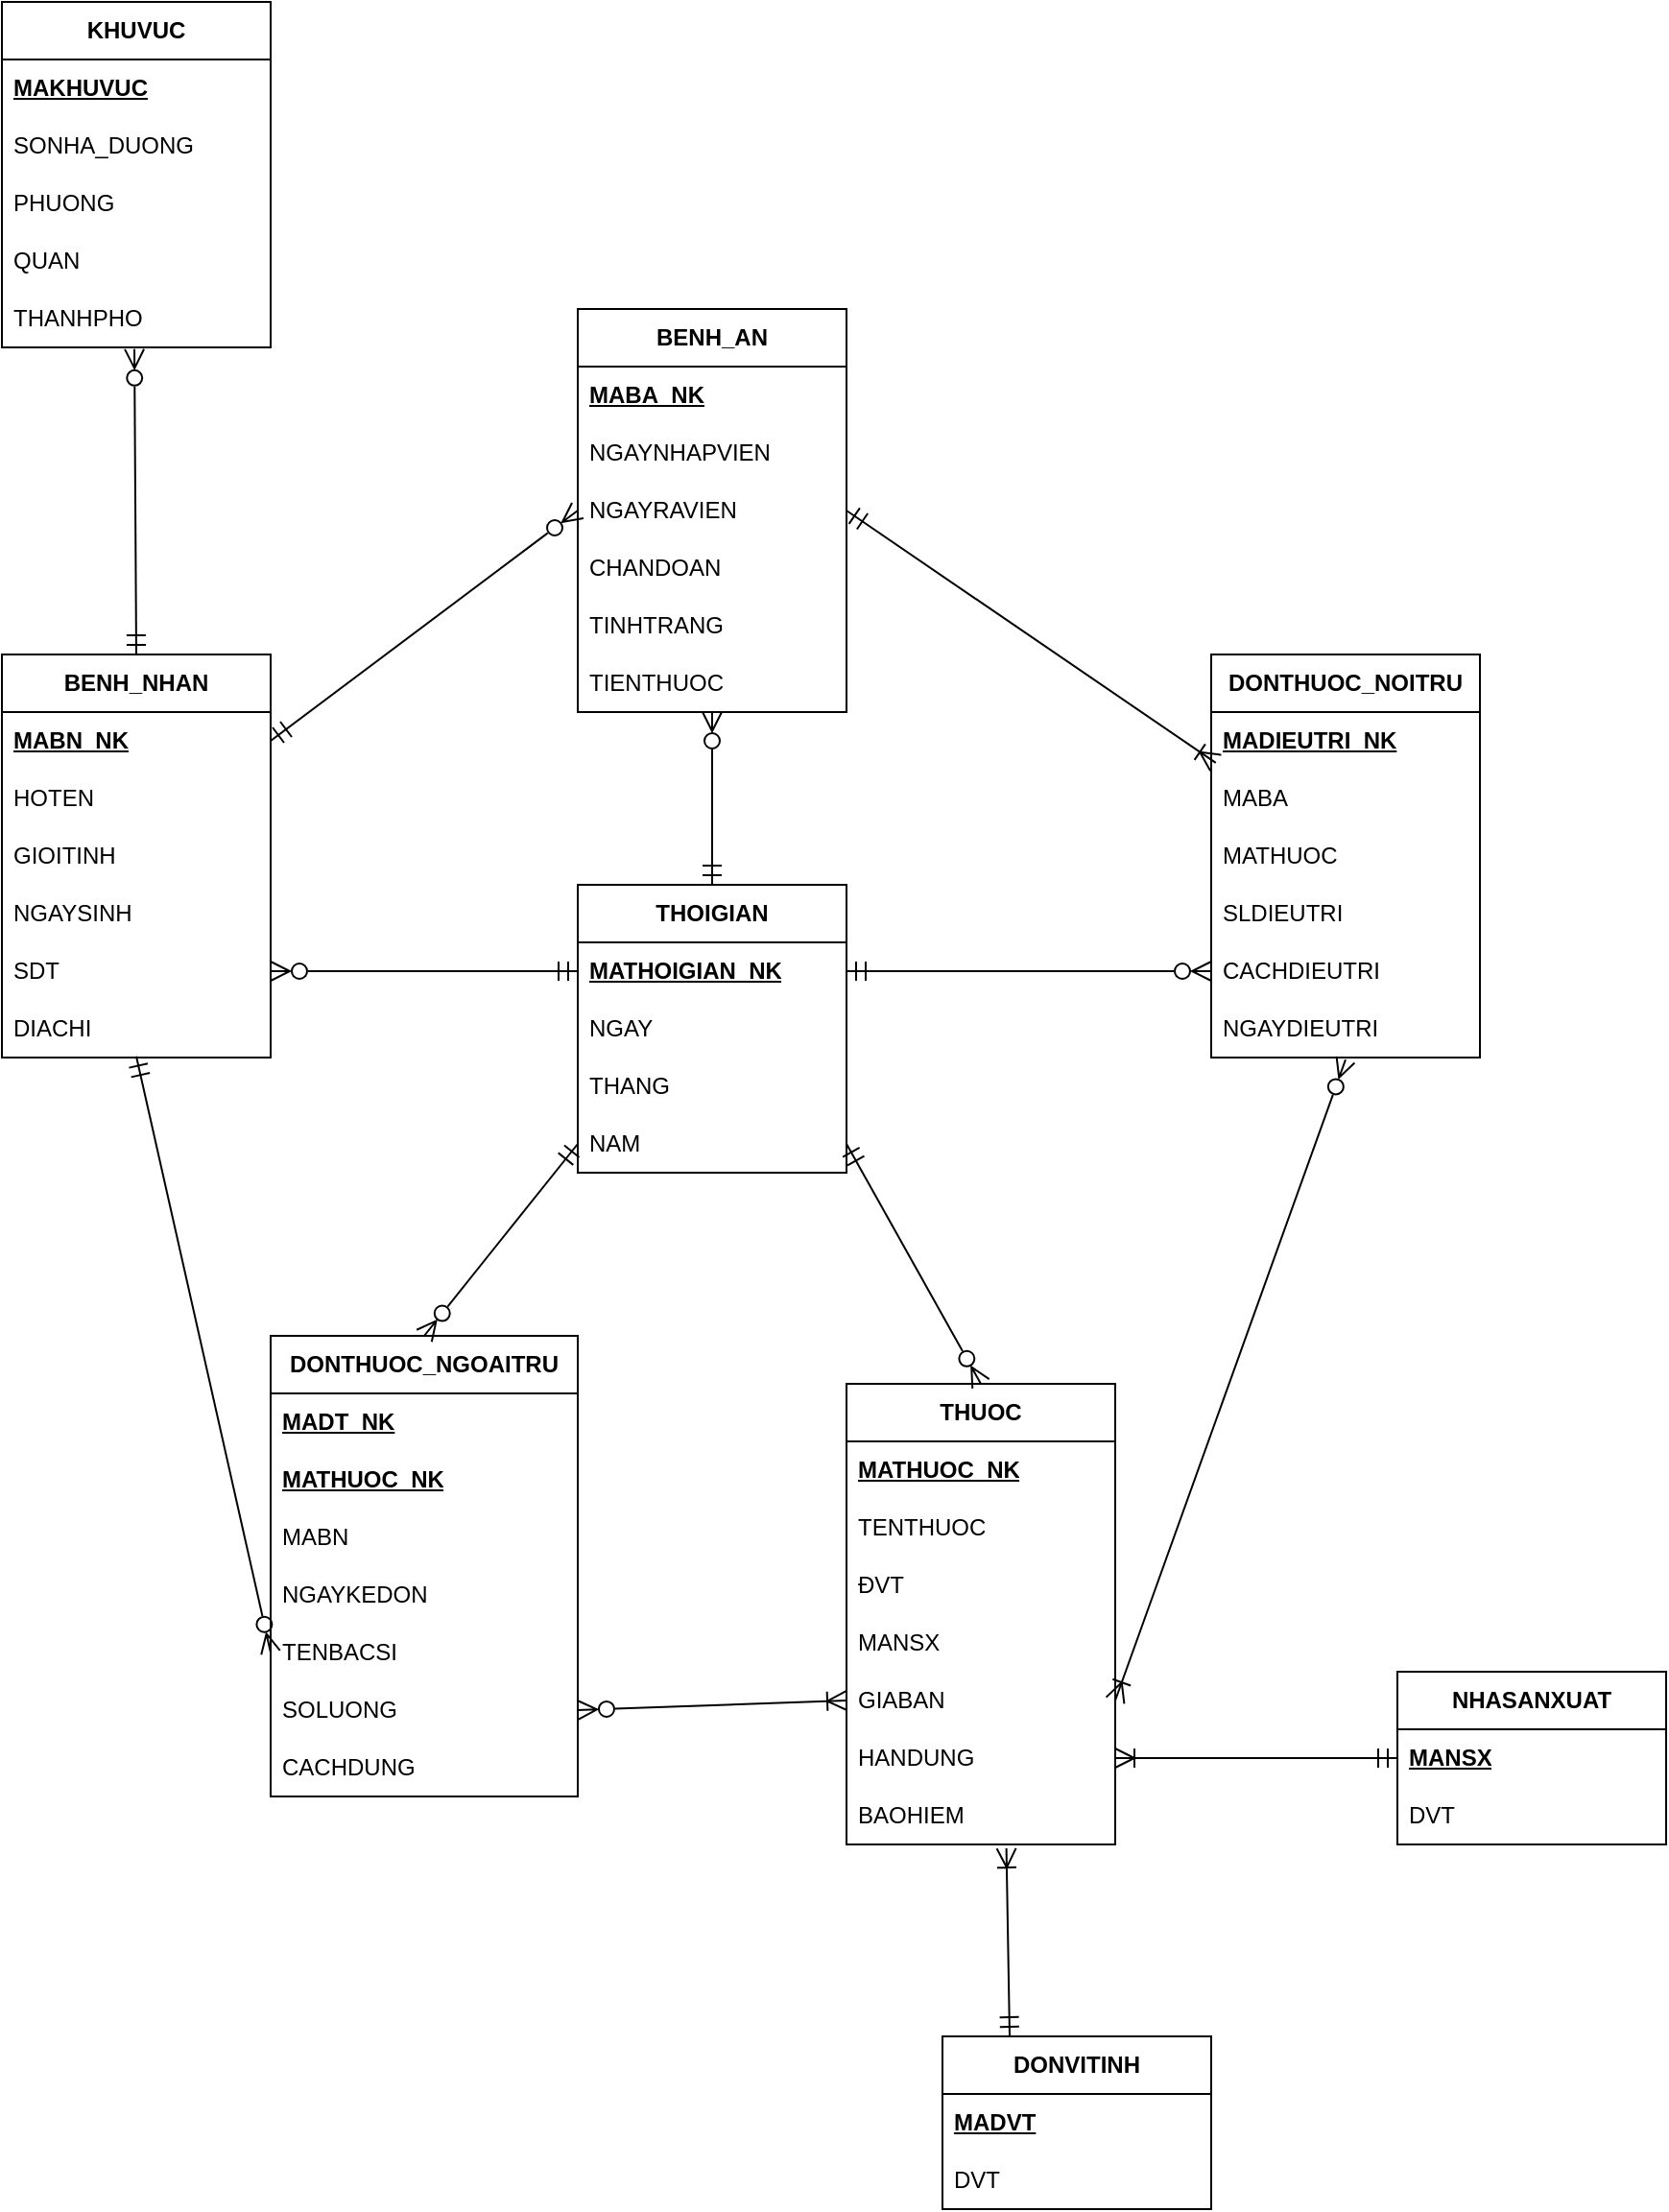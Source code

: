 <mxfile version="22.0.8" type="google" pages="2">
  <diagram name="NDS" id="R2QI7xASVxPaS6AKSNQp">
    <mxGraphModel grid="1" page="1" gridSize="10" guides="1" tooltips="1" connect="1" arrows="1" fold="1" pageScale="1" pageWidth="827" pageHeight="1169" math="0" shadow="0">
      <root>
        <mxCell id="0" />
        <mxCell id="1" parent="0" />
        <mxCell id="8Rrfs6MWATLJ4ClplU5K-2" value="&lt;b&gt;BENH_NHAN&lt;/b&gt;" style="swimlane;fontStyle=0;childLayout=stackLayout;horizontal=1;startSize=30;horizontalStack=0;resizeParent=1;resizeParentMax=0;resizeLast=0;collapsible=1;marginBottom=0;whiteSpace=wrap;html=1;" vertex="1" parent="1">
          <mxGeometry x="100" y="80" width="140" height="210" as="geometry" />
        </mxCell>
        <mxCell id="8Rrfs6MWATLJ4ClplU5K-3" value="&lt;b&gt;&lt;u&gt;MABN_NK&lt;/u&gt;&lt;/b&gt;" style="text;strokeColor=none;fillColor=none;align=left;verticalAlign=middle;spacingLeft=4;spacingRight=4;overflow=hidden;points=[[0,0.5],[1,0.5]];portConstraint=eastwest;rotatable=0;whiteSpace=wrap;html=1;" vertex="1" parent="8Rrfs6MWATLJ4ClplU5K-2">
          <mxGeometry y="30" width="140" height="30" as="geometry" />
        </mxCell>
        <mxCell id="8Rrfs6MWATLJ4ClplU5K-4" value="HOTEN" style="text;strokeColor=none;fillColor=none;align=left;verticalAlign=middle;spacingLeft=4;spacingRight=4;overflow=hidden;points=[[0,0.5],[1,0.5]];portConstraint=eastwest;rotatable=0;whiteSpace=wrap;html=1;" vertex="1" parent="8Rrfs6MWATLJ4ClplU5K-2">
          <mxGeometry y="60" width="140" height="30" as="geometry" />
        </mxCell>
        <mxCell id="8Rrfs6MWATLJ4ClplU5K-6" value="GIOITINH" style="text;strokeColor=none;fillColor=none;align=left;verticalAlign=middle;spacingLeft=4;spacingRight=4;overflow=hidden;points=[[0,0.5],[1,0.5]];portConstraint=eastwest;rotatable=0;whiteSpace=wrap;html=1;" vertex="1" parent="8Rrfs6MWATLJ4ClplU5K-2">
          <mxGeometry y="90" width="140" height="30" as="geometry" />
        </mxCell>
        <mxCell id="8Rrfs6MWATLJ4ClplU5K-7" value="NGAYSINH" style="text;strokeColor=none;fillColor=none;align=left;verticalAlign=middle;spacingLeft=4;spacingRight=4;overflow=hidden;points=[[0,0.5],[1,0.5]];portConstraint=eastwest;rotatable=0;whiteSpace=wrap;html=1;" vertex="1" parent="8Rrfs6MWATLJ4ClplU5K-2">
          <mxGeometry y="120" width="140" height="30" as="geometry" />
        </mxCell>
        <mxCell id="8Rrfs6MWATLJ4ClplU5K-5" value="SDT" style="text;strokeColor=none;fillColor=none;align=left;verticalAlign=middle;spacingLeft=4;spacingRight=4;overflow=hidden;points=[[0,0.5],[1,0.5]];portConstraint=eastwest;rotatable=0;whiteSpace=wrap;html=1;" vertex="1" parent="8Rrfs6MWATLJ4ClplU5K-2">
          <mxGeometry y="150" width="140" height="30" as="geometry" />
        </mxCell>
        <mxCell id="RwRLK0EjdiXhZZZQFVwX-7" value="DIACHI" style="text;strokeColor=none;fillColor=none;align=left;verticalAlign=middle;spacingLeft=4;spacingRight=4;overflow=hidden;points=[[0,0.5],[1,0.5]];portConstraint=eastwest;rotatable=0;whiteSpace=wrap;html=1;" vertex="1" parent="8Rrfs6MWATLJ4ClplU5K-2">
          <mxGeometry y="180" width="140" height="30" as="geometry" />
        </mxCell>
        <mxCell id="RwRLK0EjdiXhZZZQFVwX-1" value="&lt;b&gt;BENH_AN&lt;/b&gt;" style="swimlane;fontStyle=0;childLayout=stackLayout;horizontal=1;startSize=30;horizontalStack=0;resizeParent=1;resizeParentMax=0;resizeLast=0;collapsible=1;marginBottom=0;whiteSpace=wrap;html=1;" vertex="1" parent="1">
          <mxGeometry x="400" y="-100" width="140" height="210" as="geometry" />
        </mxCell>
        <mxCell id="RwRLK0EjdiXhZZZQFVwX-2" value="&lt;b&gt;&lt;u&gt;MABA_NK&lt;/u&gt;&lt;/b&gt;" style="text;strokeColor=none;fillColor=none;align=left;verticalAlign=middle;spacingLeft=4;spacingRight=4;overflow=hidden;points=[[0,0.5],[1,0.5]];portConstraint=eastwest;rotatable=0;whiteSpace=wrap;html=1;" vertex="1" parent="RwRLK0EjdiXhZZZQFVwX-1">
          <mxGeometry y="30" width="140" height="30" as="geometry" />
        </mxCell>
        <mxCell id="RwRLK0EjdiXhZZZQFVwX-3" value="NGAYNHAPVIEN" style="text;strokeColor=none;fillColor=none;align=left;verticalAlign=middle;spacingLeft=4;spacingRight=4;overflow=hidden;points=[[0,0.5],[1,0.5]];portConstraint=eastwest;rotatable=0;whiteSpace=wrap;html=1;" vertex="1" parent="RwRLK0EjdiXhZZZQFVwX-1">
          <mxGeometry y="60" width="140" height="30" as="geometry" />
        </mxCell>
        <mxCell id="RwRLK0EjdiXhZZZQFVwX-4" value="NGAYRAVIEN" style="text;strokeColor=none;fillColor=none;align=left;verticalAlign=middle;spacingLeft=4;spacingRight=4;overflow=hidden;points=[[0,0.5],[1,0.5]];portConstraint=eastwest;rotatable=0;whiteSpace=wrap;html=1;" vertex="1" parent="RwRLK0EjdiXhZZZQFVwX-1">
          <mxGeometry y="90" width="140" height="30" as="geometry" />
        </mxCell>
        <mxCell id="RwRLK0EjdiXhZZZQFVwX-5" value="CHANDOAN" style="text;strokeColor=none;fillColor=none;align=left;verticalAlign=middle;spacingLeft=4;spacingRight=4;overflow=hidden;points=[[0,0.5],[1,0.5]];portConstraint=eastwest;rotatable=0;whiteSpace=wrap;html=1;" vertex="1" parent="RwRLK0EjdiXhZZZQFVwX-1">
          <mxGeometry y="120" width="140" height="30" as="geometry" />
        </mxCell>
        <mxCell id="RwRLK0EjdiXhZZZQFVwX-6" value="TINHTRANG" style="text;strokeColor=none;fillColor=none;align=left;verticalAlign=middle;spacingLeft=4;spacingRight=4;overflow=hidden;points=[[0,0.5],[1,0.5]];portConstraint=eastwest;rotatable=0;whiteSpace=wrap;html=1;" vertex="1" parent="RwRLK0EjdiXhZZZQFVwX-1">
          <mxGeometry y="150" width="140" height="30" as="geometry" />
        </mxCell>
        <mxCell id="zv2Aj5KOFBovMna_SVDc-4" value="TIENTHUOC" style="text;strokeColor=none;fillColor=none;align=left;verticalAlign=middle;spacingLeft=4;spacingRight=4;overflow=hidden;points=[[0,0.5],[1,0.5]];portConstraint=eastwest;rotatable=0;whiteSpace=wrap;html=1;" vertex="1" parent="RwRLK0EjdiXhZZZQFVwX-1">
          <mxGeometry y="180" width="140" height="30" as="geometry" />
        </mxCell>
        <mxCell id="ooaA-42dR-fEtYpYGjZH-1" value="&lt;b&gt;DONTHUOC_NGOAITRU&lt;/b&gt;" style="swimlane;fontStyle=0;childLayout=stackLayout;horizontal=1;startSize=30;horizontalStack=0;resizeParent=1;resizeParentMax=0;resizeLast=0;collapsible=1;marginBottom=0;whiteSpace=wrap;html=1;" vertex="1" parent="1">
          <mxGeometry x="240" y="435" width="160" height="240" as="geometry" />
        </mxCell>
        <mxCell id="ooaA-42dR-fEtYpYGjZH-2" value="&lt;b&gt;&lt;u&gt;MADT_NK&lt;br&gt;&lt;/u&gt;&lt;/b&gt;" style="text;strokeColor=none;fillColor=none;align=left;verticalAlign=middle;spacingLeft=4;spacingRight=4;overflow=hidden;points=[[0,0.5],[1,0.5]];portConstraint=eastwest;rotatable=0;whiteSpace=wrap;html=1;" vertex="1" parent="ooaA-42dR-fEtYpYGjZH-1">
          <mxGeometry y="30" width="160" height="30" as="geometry" />
        </mxCell>
        <mxCell id="ooaA-42dR-fEtYpYGjZH-7" value="MATHUOC_NK" style="text;strokeColor=none;fillColor=none;align=left;verticalAlign=middle;spacingLeft=4;spacingRight=4;overflow=hidden;points=[[0,0.5],[1,0.5]];portConstraint=eastwest;rotatable=0;whiteSpace=wrap;html=1;fontStyle=5" vertex="1" parent="ooaA-42dR-fEtYpYGjZH-1">
          <mxGeometry y="60" width="160" height="30" as="geometry" />
        </mxCell>
        <mxCell id="ooaA-42dR-fEtYpYGjZH-3" value="MABN" style="text;strokeColor=none;fillColor=none;align=left;verticalAlign=middle;spacingLeft=4;spacingRight=4;overflow=hidden;points=[[0,0.5],[1,0.5]];portConstraint=eastwest;rotatable=0;whiteSpace=wrap;html=1;fontStyle=0" vertex="1" parent="ooaA-42dR-fEtYpYGjZH-1">
          <mxGeometry y="90" width="160" height="30" as="geometry" />
        </mxCell>
        <mxCell id="ooaA-42dR-fEtYpYGjZH-4" value="NGAYKEDON" style="text;strokeColor=none;fillColor=none;align=left;verticalAlign=middle;spacingLeft=4;spacingRight=4;overflow=hidden;points=[[0,0.5],[1,0.5]];portConstraint=eastwest;rotatable=0;whiteSpace=wrap;html=1;" vertex="1" parent="ooaA-42dR-fEtYpYGjZH-1">
          <mxGeometry y="120" width="160" height="30" as="geometry" />
        </mxCell>
        <mxCell id="ooaA-42dR-fEtYpYGjZH-5" value="TENBACSI" style="text;strokeColor=none;fillColor=none;align=left;verticalAlign=middle;spacingLeft=4;spacingRight=4;overflow=hidden;points=[[0,0.5],[1,0.5]];portConstraint=eastwest;rotatable=0;whiteSpace=wrap;html=1;" vertex="1" parent="ooaA-42dR-fEtYpYGjZH-1">
          <mxGeometry y="150" width="160" height="30" as="geometry" />
        </mxCell>
        <mxCell id="ooaA-42dR-fEtYpYGjZH-8" value="SOLUONG" style="text;strokeColor=none;fillColor=none;align=left;verticalAlign=middle;spacingLeft=4;spacingRight=4;overflow=hidden;points=[[0,0.5],[1,0.5]];portConstraint=eastwest;rotatable=0;whiteSpace=wrap;html=1;" vertex="1" parent="ooaA-42dR-fEtYpYGjZH-1">
          <mxGeometry y="180" width="160" height="30" as="geometry" />
        </mxCell>
        <mxCell id="ooaA-42dR-fEtYpYGjZH-10" value="CACHDUNG" style="text;strokeColor=none;fillColor=none;align=left;verticalAlign=middle;spacingLeft=4;spacingRight=4;overflow=hidden;points=[[0,0.5],[1,0.5]];portConstraint=eastwest;rotatable=0;whiteSpace=wrap;html=1;" vertex="1" parent="ooaA-42dR-fEtYpYGjZH-1">
          <mxGeometry y="210" width="160" height="30" as="geometry" />
        </mxCell>
        <mxCell id="VLy8KoBvXWiUl9UNPdRD-1" value="&lt;b&gt;DONTHUOC_NOITRU&lt;/b&gt;" style="swimlane;fontStyle=0;childLayout=stackLayout;horizontal=1;startSize=30;horizontalStack=0;resizeParent=1;resizeParentMax=0;resizeLast=0;collapsible=1;marginBottom=0;whiteSpace=wrap;html=1;" vertex="1" parent="1">
          <mxGeometry x="730" y="80" width="140" height="210" as="geometry" />
        </mxCell>
        <mxCell id="VLy8KoBvXWiUl9UNPdRD-2" value="&lt;u style=&quot;&quot;&gt;&lt;b&gt;MADIEUTRI_NK&lt;/b&gt;&lt;/u&gt;" style="text;strokeColor=none;fillColor=none;align=left;verticalAlign=middle;spacingLeft=4;spacingRight=4;overflow=hidden;points=[[0,0.5],[1,0.5]];portConstraint=eastwest;rotatable=0;whiteSpace=wrap;html=1;" vertex="1" parent="VLy8KoBvXWiUl9UNPdRD-1">
          <mxGeometry y="30" width="140" height="30" as="geometry" />
        </mxCell>
        <mxCell id="VLy8KoBvXWiUl9UNPdRD-3" value="&lt;span&gt;&lt;span&gt;MABA&lt;/span&gt;&lt;/span&gt;" style="text;strokeColor=none;fillColor=none;align=left;verticalAlign=middle;spacingLeft=4;spacingRight=4;overflow=hidden;points=[[0,0.5],[1,0.5]];portConstraint=eastwest;rotatable=0;whiteSpace=wrap;html=1;fontStyle=0" vertex="1" parent="VLy8KoBvXWiUl9UNPdRD-1">
          <mxGeometry y="60" width="140" height="30" as="geometry" />
        </mxCell>
        <mxCell id="VLy8KoBvXWiUl9UNPdRD-4" value="&lt;span style=&quot;&quot;&gt;&lt;span style=&quot;&quot;&gt;MATHUOC&lt;/span&gt;&lt;/span&gt;" style="text;strokeColor=none;fillColor=none;align=left;verticalAlign=middle;spacingLeft=4;spacingRight=4;overflow=hidden;points=[[0,0.5],[1,0.5]];portConstraint=eastwest;rotatable=0;whiteSpace=wrap;html=1;fontStyle=0" vertex="1" parent="VLy8KoBvXWiUl9UNPdRD-1">
          <mxGeometry y="90" width="140" height="30" as="geometry" />
        </mxCell>
        <mxCell id="VLy8KoBvXWiUl9UNPdRD-5" value="SLDIEUTRI" style="text;strokeColor=none;fillColor=none;align=left;verticalAlign=middle;spacingLeft=4;spacingRight=4;overflow=hidden;points=[[0,0.5],[1,0.5]];portConstraint=eastwest;rotatable=0;whiteSpace=wrap;html=1;" vertex="1" parent="VLy8KoBvXWiUl9UNPdRD-1">
          <mxGeometry y="120" width="140" height="30" as="geometry" />
        </mxCell>
        <mxCell id="VLy8KoBvXWiUl9UNPdRD-6" value="CACHDIEUTRI" style="text;strokeColor=none;fillColor=none;align=left;verticalAlign=middle;spacingLeft=4;spacingRight=4;overflow=hidden;points=[[0,0.5],[1,0.5]];portConstraint=eastwest;rotatable=0;whiteSpace=wrap;html=1;" vertex="1" parent="VLy8KoBvXWiUl9UNPdRD-1">
          <mxGeometry y="150" width="140" height="30" as="geometry" />
        </mxCell>
        <mxCell id="VLy8KoBvXWiUl9UNPdRD-8" value="NGAYDIEUTRI" style="text;strokeColor=none;fillColor=none;align=left;verticalAlign=middle;spacingLeft=4;spacingRight=4;overflow=hidden;points=[[0,0.5],[1,0.5]];portConstraint=eastwest;rotatable=0;whiteSpace=wrap;html=1;" vertex="1" parent="VLy8KoBvXWiUl9UNPdRD-1">
          <mxGeometry y="180" width="140" height="30" as="geometry" />
        </mxCell>
        <mxCell id="DNE5kLvQrCf0t_ELGMPr-1" value="&lt;b&gt;THUOC&lt;/b&gt;" style="swimlane;fontStyle=0;childLayout=stackLayout;horizontal=1;startSize=30;horizontalStack=0;resizeParent=1;resizeParentMax=0;resizeLast=0;collapsible=1;marginBottom=0;whiteSpace=wrap;html=1;" vertex="1" parent="1">
          <mxGeometry x="540" y="460" width="140" height="240" as="geometry" />
        </mxCell>
        <mxCell id="DNE5kLvQrCf0t_ELGMPr-2" value="&lt;b&gt;&lt;u&gt;MATHUOC_NK&lt;/u&gt;&lt;/b&gt;" style="text;strokeColor=none;fillColor=none;align=left;verticalAlign=middle;spacingLeft=4;spacingRight=4;overflow=hidden;points=[[0,0.5],[1,0.5]];portConstraint=eastwest;rotatable=0;whiteSpace=wrap;html=1;" vertex="1" parent="DNE5kLvQrCf0t_ELGMPr-1">
          <mxGeometry y="30" width="140" height="30" as="geometry" />
        </mxCell>
        <mxCell id="DNE5kLvQrCf0t_ELGMPr-3" value="TENTHUOC" style="text;strokeColor=none;fillColor=none;align=left;verticalAlign=middle;spacingLeft=4;spacingRight=4;overflow=hidden;points=[[0,0.5],[1,0.5]];portConstraint=eastwest;rotatable=0;whiteSpace=wrap;html=1;" vertex="1" parent="DNE5kLvQrCf0t_ELGMPr-1">
          <mxGeometry y="60" width="140" height="30" as="geometry" />
        </mxCell>
        <mxCell id="DNE5kLvQrCf0t_ELGMPr-4" value="ĐVT" style="text;strokeColor=none;fillColor=none;align=left;verticalAlign=middle;spacingLeft=4;spacingRight=4;overflow=hidden;points=[[0,0.5],[1,0.5]];portConstraint=eastwest;rotatable=0;whiteSpace=wrap;html=1;" vertex="1" parent="DNE5kLvQrCf0t_ELGMPr-1">
          <mxGeometry y="90" width="140" height="30" as="geometry" />
        </mxCell>
        <mxCell id="DNE5kLvQrCf0t_ELGMPr-6" value="MANSX" style="text;strokeColor=none;fillColor=none;align=left;verticalAlign=middle;spacingLeft=4;spacingRight=4;overflow=hidden;points=[[0,0.5],[1,0.5]];portConstraint=eastwest;rotatable=0;whiteSpace=wrap;html=1;" vertex="1" parent="DNE5kLvQrCf0t_ELGMPr-1">
          <mxGeometry y="120" width="140" height="30" as="geometry" />
        </mxCell>
        <mxCell id="DNE5kLvQrCf0t_ELGMPr-7" value="GIABAN" style="text;strokeColor=none;fillColor=none;align=left;verticalAlign=middle;spacingLeft=4;spacingRight=4;overflow=hidden;points=[[0,0.5],[1,0.5]];portConstraint=eastwest;rotatable=0;whiteSpace=wrap;html=1;" vertex="1" parent="DNE5kLvQrCf0t_ELGMPr-1">
          <mxGeometry y="150" width="140" height="30" as="geometry" />
        </mxCell>
        <mxCell id="DNE5kLvQrCf0t_ELGMPr-9" value="HANDUNG" style="text;strokeColor=none;fillColor=none;align=left;verticalAlign=middle;spacingLeft=4;spacingRight=4;overflow=hidden;points=[[0,0.5],[1,0.5]];portConstraint=eastwest;rotatable=0;whiteSpace=wrap;html=1;" vertex="1" parent="DNE5kLvQrCf0t_ELGMPr-1">
          <mxGeometry y="180" width="140" height="30" as="geometry" />
        </mxCell>
        <mxCell id="zv2Aj5KOFBovMna_SVDc-2" value="BAOHIEM" style="text;strokeColor=none;fillColor=none;align=left;verticalAlign=middle;spacingLeft=4;spacingRight=4;overflow=hidden;points=[[0,0.5],[1,0.5]];portConstraint=eastwest;rotatable=0;whiteSpace=wrap;html=1;" vertex="1" parent="DNE5kLvQrCf0t_ELGMPr-1">
          <mxGeometry y="210" width="140" height="30" as="geometry" />
        </mxCell>
        <mxCell id="zv2Aj5KOFBovMna_SVDc-3" value="" style="fontSize=14;html=1;endArrow=ERzeroToMany;startArrow=ERmandOne;rounded=0;startSize=8;endSize=8;entryX=0;entryY=0.5;entryDx=0;entryDy=0;startFill=0;endFill=0;exitX=0.5;exitY=0.978;exitDx=0;exitDy=0;exitPerimeter=0;" edge="1" parent="1" source="RwRLK0EjdiXhZZZQFVwX-7" target="ooaA-42dR-fEtYpYGjZH-5">
          <mxGeometry width="100" height="100" relative="1" as="geometry">
            <mxPoint x="300" y="302" as="sourcePoint" />
            <mxPoint x="370" y="220" as="targetPoint" />
          </mxGeometry>
        </mxCell>
        <mxCell id="DNE5kLvQrCf0t_ELGMPr-10" value="" style="fontSize=14;html=1;endArrow=ERzeroToMany;startArrow=ERoneToMany;rounded=0;startSize=8;endSize=8;entryX=1;entryY=0.5;entryDx=0;entryDy=0;startFill=0;endFill=0;exitX=0;exitY=0.5;exitDx=0;exitDy=0;" edge="1" parent="1" source="DNE5kLvQrCf0t_ELGMPr-7">
          <mxGeometry width="100" height="100" relative="1" as="geometry">
            <mxPoint x="485" y="585" as="sourcePoint" />
            <mxPoint x="400" y="630" as="targetPoint" />
          </mxGeometry>
        </mxCell>
        <mxCell id="zv2Aj5KOFBovMna_SVDc-5" value="" style="fontSize=14;html=1;endArrow=ERoneToMany;startArrow=ERzeroToMany;rounded=0;startSize=8;endSize=8;entryX=1;entryY=0.5;entryDx=0;entryDy=0;startFill=0;endFill=0;exitX=0.5;exitY=1.036;exitDx=0;exitDy=0;exitPerimeter=0;" edge="1" parent="1" source="VLy8KoBvXWiUl9UNPdRD-8" target="DNE5kLvQrCf0t_ELGMPr-7">
          <mxGeometry width="100" height="100" relative="1" as="geometry">
            <mxPoint x="800.7" y="321.68" as="sourcePoint" />
            <mxPoint x="110" y="565" as="targetPoint" />
          </mxGeometry>
        </mxCell>
        <mxCell id="zv2Aj5KOFBovMna_SVDc-6" value="" style="fontSize=14;html=1;endArrow=ERmandOne;startArrow=ERzeroToMany;rounded=0;startSize=8;endSize=8;startFill=0;endFill=0;exitX=0;exitY=0.5;exitDx=0;exitDy=0;entryX=1;entryY=0.5;entryDx=0;entryDy=0;" edge="1" parent="1" source="RwRLK0EjdiXhZZZQFVwX-4" target="8Rrfs6MWATLJ4ClplU5K-3">
          <mxGeometry width="100" height="100" relative="1" as="geometry">
            <mxPoint x="450" y="265" as="sourcePoint" />
            <mxPoint x="252" y="228" as="targetPoint" />
          </mxGeometry>
        </mxCell>
        <mxCell id="ks6gDjedaS0dtNTVonvE-1" value="" style="fontSize=14;html=1;endArrow=ERmandOne;startArrow=ERoneToMany;rounded=0;startSize=8;endSize=8;entryX=1;entryY=0.5;entryDx=0;entryDy=0;startFill=0;endFill=0;exitX=0.017;exitY=-0.118;exitDx=0;exitDy=0;exitPerimeter=0;" edge="1" parent="1" source="VLy8KoBvXWiUl9UNPdRD-3" target="RwRLK0EjdiXhZZZQFVwX-4">
          <mxGeometry width="100" height="100" relative="1" as="geometry">
            <mxPoint x="690" y="155" as="sourcePoint" />
            <mxPoint x="640" y="535" as="targetPoint" />
          </mxGeometry>
        </mxCell>
        <mxCell id="SZoPB1TuYZBH3FzdZV0k-1" value="&lt;b&gt;KHUVUC&lt;/b&gt;" style="swimlane;fontStyle=0;childLayout=stackLayout;horizontal=1;startSize=30;horizontalStack=0;resizeParent=1;resizeParentMax=0;resizeLast=0;collapsible=1;marginBottom=0;whiteSpace=wrap;html=1;" vertex="1" parent="1">
          <mxGeometry x="100" y="-260" width="140" height="180" as="geometry" />
        </mxCell>
        <mxCell id="SZoPB1TuYZBH3FzdZV0k-2" value="&lt;b&gt;&lt;u&gt;MAKHUVUC&lt;/u&gt;&lt;/b&gt;" style="text;strokeColor=none;fillColor=none;align=left;verticalAlign=middle;spacingLeft=4;spacingRight=4;overflow=hidden;points=[[0,0.5],[1,0.5]];portConstraint=eastwest;rotatable=0;whiteSpace=wrap;html=1;" vertex="1" parent="SZoPB1TuYZBH3FzdZV0k-1">
          <mxGeometry y="30" width="140" height="30" as="geometry" />
        </mxCell>
        <mxCell id="SZoPB1TuYZBH3FzdZV0k-3" value="SONHA_DUONG" style="text;strokeColor=none;fillColor=none;align=left;verticalAlign=middle;spacingLeft=4;spacingRight=4;overflow=hidden;points=[[0,0.5],[1,0.5]];portConstraint=eastwest;rotatable=0;whiteSpace=wrap;html=1;" vertex="1" parent="SZoPB1TuYZBH3FzdZV0k-1">
          <mxGeometry y="60" width="140" height="30" as="geometry" />
        </mxCell>
        <mxCell id="SZoPB1TuYZBH3FzdZV0k-4" value="PHUONG" style="text;strokeColor=none;fillColor=none;align=left;verticalAlign=middle;spacingLeft=4;spacingRight=4;overflow=hidden;points=[[0,0.5],[1,0.5]];portConstraint=eastwest;rotatable=0;whiteSpace=wrap;html=1;" vertex="1" parent="SZoPB1TuYZBH3FzdZV0k-1">
          <mxGeometry y="90" width="140" height="30" as="geometry" />
        </mxCell>
        <mxCell id="SZoPB1TuYZBH3FzdZV0k-5" value="QUAN" style="text;strokeColor=none;fillColor=none;align=left;verticalAlign=middle;spacingLeft=4;spacingRight=4;overflow=hidden;points=[[0,0.5],[1,0.5]];portConstraint=eastwest;rotatable=0;whiteSpace=wrap;html=1;" vertex="1" parent="SZoPB1TuYZBH3FzdZV0k-1">
          <mxGeometry y="120" width="140" height="30" as="geometry" />
        </mxCell>
        <mxCell id="SZoPB1TuYZBH3FzdZV0k-6" value="THANHPHO" style="text;strokeColor=none;fillColor=none;align=left;verticalAlign=middle;spacingLeft=4;spacingRight=4;overflow=hidden;points=[[0,0.5],[1,0.5]];portConstraint=eastwest;rotatable=0;whiteSpace=wrap;html=1;" vertex="1" parent="SZoPB1TuYZBH3FzdZV0k-1">
          <mxGeometry y="150" width="140" height="30" as="geometry" />
        </mxCell>
        <mxCell id="9w3JQ4pBzDToxN6ZpZ0x-1" value="&lt;b&gt;THOIGIAN&lt;/b&gt;" style="swimlane;fontStyle=0;childLayout=stackLayout;horizontal=1;startSize=30;horizontalStack=0;resizeParent=1;resizeParentMax=0;resizeLast=0;collapsible=1;marginBottom=0;whiteSpace=wrap;html=1;" vertex="1" parent="1">
          <mxGeometry x="400" y="200" width="140" height="150" as="geometry" />
        </mxCell>
        <mxCell id="9w3JQ4pBzDToxN6ZpZ0x-2" value="&lt;b&gt;MATHOIGIAN_NK&lt;/b&gt;" style="text;strokeColor=none;fillColor=none;align=left;verticalAlign=middle;spacingLeft=4;spacingRight=4;overflow=hidden;points=[[0,0.5],[1,0.5]];portConstraint=eastwest;rotatable=0;whiteSpace=wrap;html=1;fontStyle=4" vertex="1" parent="9w3JQ4pBzDToxN6ZpZ0x-1">
          <mxGeometry y="30" width="140" height="30" as="geometry" />
        </mxCell>
        <mxCell id="9w3JQ4pBzDToxN6ZpZ0x-3" value="NGAY" style="text;strokeColor=none;fillColor=none;align=left;verticalAlign=middle;spacingLeft=4;spacingRight=4;overflow=hidden;points=[[0,0.5],[1,0.5]];portConstraint=eastwest;rotatable=0;whiteSpace=wrap;html=1;" vertex="1" parent="9w3JQ4pBzDToxN6ZpZ0x-1">
          <mxGeometry y="60" width="140" height="30" as="geometry" />
        </mxCell>
        <mxCell id="9w3JQ4pBzDToxN6ZpZ0x-4" value="THANG" style="text;strokeColor=none;fillColor=none;align=left;verticalAlign=middle;spacingLeft=4;spacingRight=4;overflow=hidden;points=[[0,0.5],[1,0.5]];portConstraint=eastwest;rotatable=0;whiteSpace=wrap;html=1;" vertex="1" parent="9w3JQ4pBzDToxN6ZpZ0x-1">
          <mxGeometry y="90" width="140" height="30" as="geometry" />
        </mxCell>
        <mxCell id="9w3JQ4pBzDToxN6ZpZ0x-5" value="NAM" style="text;strokeColor=none;fillColor=none;align=left;verticalAlign=middle;spacingLeft=4;spacingRight=4;overflow=hidden;points=[[0,0.5],[1,0.5]];portConstraint=eastwest;rotatable=0;whiteSpace=wrap;html=1;" vertex="1" parent="9w3JQ4pBzDToxN6ZpZ0x-1">
          <mxGeometry y="120" width="140" height="30" as="geometry" />
        </mxCell>
        <mxCell id="9w3JQ4pBzDToxN6ZpZ0x-7" value="" style="fontSize=14;html=1;endArrow=ERmandOne;startArrow=ERzeroToMany;rounded=0;startSize=8;endSize=8;startFill=0;endFill=0;exitX=0.493;exitY=1.031;exitDx=0;exitDy=0;entryX=0.5;entryY=0;entryDx=0;entryDy=0;exitPerimeter=0;" edge="1" parent="1" source="SZoPB1TuYZBH3FzdZV0k-6" target="8Rrfs6MWATLJ4ClplU5K-2">
          <mxGeometry width="100" height="100" relative="1" as="geometry">
            <mxPoint x="390" y="-265" as="sourcePoint" />
            <mxPoint x="110" y="225" as="targetPoint" />
          </mxGeometry>
        </mxCell>
        <mxCell id="9w3JQ4pBzDToxN6ZpZ0x-6" value="" style="fontSize=14;html=1;endArrow=ERmandOne;startArrow=ERzeroToMany;rounded=0;startSize=8;endSize=8;startFill=0;endFill=0;exitX=1;exitY=0.5;exitDx=0;exitDy=0;entryX=0;entryY=0.5;entryDx=0;entryDy=0;" edge="1" parent="1" source="8Rrfs6MWATLJ4ClplU5K-5" target="9w3JQ4pBzDToxN6ZpZ0x-2">
          <mxGeometry width="100" height="100" relative="1" as="geometry">
            <mxPoint x="410" y="15" as="sourcePoint" />
            <mxPoint x="250" y="225" as="targetPoint" />
          </mxGeometry>
        </mxCell>
        <mxCell id="9w3JQ4pBzDToxN6ZpZ0x-8" value="" style="fontSize=14;html=1;endArrow=ERmandOne;startArrow=ERzeroToMany;rounded=0;startSize=8;endSize=8;startFill=0;endFill=0;entryX=0.5;entryY=0;entryDx=0;entryDy=0;" edge="1" parent="1" source="zv2Aj5KOFBovMna_SVDc-4" target="9w3JQ4pBzDToxN6ZpZ0x-1">
          <mxGeometry width="100" height="100" relative="1" as="geometry">
            <mxPoint x="250" y="225" as="sourcePoint" />
            <mxPoint x="424" y="285" as="targetPoint" />
          </mxGeometry>
        </mxCell>
        <mxCell id="9w3JQ4pBzDToxN6ZpZ0x-9" value="" style="fontSize=14;html=1;endArrow=ERmandOne;startArrow=ERzeroToMany;rounded=0;startSize=8;endSize=8;startFill=0;endFill=0;entryX=0;entryY=0.5;entryDx=0;entryDy=0;exitX=0.5;exitY=0;exitDx=0;exitDy=0;" edge="1" parent="1" source="ooaA-42dR-fEtYpYGjZH-1" target="9w3JQ4pBzDToxN6ZpZ0x-5">
          <mxGeometry width="100" height="100" relative="1" as="geometry">
            <mxPoint x="482" y="120" as="sourcePoint" />
            <mxPoint x="494" y="240" as="targetPoint" />
          </mxGeometry>
        </mxCell>
        <mxCell id="9w3JQ4pBzDToxN6ZpZ0x-10" value="" style="fontSize=14;html=1;endArrow=ERmandOne;startArrow=ERzeroToMany;rounded=0;startSize=8;endSize=8;startFill=0;endFill=0;entryX=1;entryY=0.5;entryDx=0;entryDy=0;exitX=0.5;exitY=0;exitDx=0;exitDy=0;" edge="1" parent="1" source="DNE5kLvQrCf0t_ELGMPr-1" target="9w3JQ4pBzDToxN6ZpZ0x-5">
          <mxGeometry width="100" height="100" relative="1" as="geometry">
            <mxPoint x="330" y="445" as="sourcePoint" />
            <mxPoint x="424" y="345" as="targetPoint" />
          </mxGeometry>
        </mxCell>
        <mxCell id="9w3JQ4pBzDToxN6ZpZ0x-11" value="" style="fontSize=14;html=1;endArrow=ERmandOne;startArrow=ERzeroToMany;rounded=0;startSize=8;endSize=8;startFill=0;endFill=0;entryX=1;entryY=0.5;entryDx=0;entryDy=0;exitX=0;exitY=0.5;exitDx=0;exitDy=0;" edge="1" parent="1" source="VLy8KoBvXWiUl9UNPdRD-6" target="9w3JQ4pBzDToxN6ZpZ0x-2">
          <mxGeometry width="100" height="100" relative="1" as="geometry">
            <mxPoint x="550" y="445" as="sourcePoint" />
            <mxPoint x="538" y="389" as="targetPoint" />
          </mxGeometry>
        </mxCell>
        <mxCell id="9w3JQ4pBzDToxN6ZpZ0x-12" value="&lt;b&gt;DONVITINH&lt;/b&gt;" style="swimlane;fontStyle=0;childLayout=stackLayout;horizontal=1;startSize=30;horizontalStack=0;resizeParent=1;resizeParentMax=0;resizeLast=0;collapsible=1;marginBottom=0;whiteSpace=wrap;html=1;" vertex="1" parent="1">
          <mxGeometry x="590" y="800" width="140" height="90" as="geometry" />
        </mxCell>
        <mxCell id="9w3JQ4pBzDToxN6ZpZ0x-13" value="&lt;b&gt;MADVT&lt;/b&gt;" style="text;strokeColor=none;fillColor=none;align=left;verticalAlign=middle;spacingLeft=4;spacingRight=4;overflow=hidden;points=[[0,0.5],[1,0.5]];portConstraint=eastwest;rotatable=0;whiteSpace=wrap;html=1;fontStyle=4" vertex="1" parent="9w3JQ4pBzDToxN6ZpZ0x-12">
          <mxGeometry y="30" width="140" height="30" as="geometry" />
        </mxCell>
        <mxCell id="9w3JQ4pBzDToxN6ZpZ0x-14" value="DVT" style="text;strokeColor=none;fillColor=none;align=left;verticalAlign=middle;spacingLeft=4;spacingRight=4;overflow=hidden;points=[[0,0.5],[1,0.5]];portConstraint=eastwest;rotatable=0;whiteSpace=wrap;html=1;" vertex="1" parent="9w3JQ4pBzDToxN6ZpZ0x-12">
          <mxGeometry y="60" width="140" height="30" as="geometry" />
        </mxCell>
        <mxCell id="9w3JQ4pBzDToxN6ZpZ0x-17" value="" style="fontSize=14;html=1;endArrow=ERmandOne;startArrow=ERoneToMany;rounded=0;startSize=8;endSize=8;entryX=0.25;entryY=0;entryDx=0;entryDy=0;startFill=0;endFill=0;exitX=0.595;exitY=1.067;exitDx=0;exitDy=0;exitPerimeter=0;" edge="1" parent="1" source="zv2Aj5KOFBovMna_SVDc-2" target="9w3JQ4pBzDToxN6ZpZ0x-12">
          <mxGeometry width="100" height="100" relative="1" as="geometry">
            <mxPoint x="550" y="640" as="sourcePoint" />
            <mxPoint x="410" y="640" as="targetPoint" />
          </mxGeometry>
        </mxCell>
        <mxCell id="s1Ul6vUriSPXF8O03b6O-1" value="&lt;b&gt;NHASANXUAT&lt;/b&gt;" style="swimlane;fontStyle=0;childLayout=stackLayout;horizontal=1;startSize=30;horizontalStack=0;resizeParent=1;resizeParentMax=0;resizeLast=0;collapsible=1;marginBottom=0;whiteSpace=wrap;html=1;" vertex="1" parent="1">
          <mxGeometry x="827" y="610" width="140" height="90" as="geometry" />
        </mxCell>
        <mxCell id="s1Ul6vUriSPXF8O03b6O-2" value="&lt;b&gt;MANSX&lt;/b&gt;" style="text;strokeColor=none;fillColor=none;align=left;verticalAlign=middle;spacingLeft=4;spacingRight=4;overflow=hidden;points=[[0,0.5],[1,0.5]];portConstraint=eastwest;rotatable=0;whiteSpace=wrap;html=1;fontStyle=4" vertex="1" parent="s1Ul6vUriSPXF8O03b6O-1">
          <mxGeometry y="30" width="140" height="30" as="geometry" />
        </mxCell>
        <mxCell id="s1Ul6vUriSPXF8O03b6O-3" value="DVT" style="text;strokeColor=none;fillColor=none;align=left;verticalAlign=middle;spacingLeft=4;spacingRight=4;overflow=hidden;points=[[0,0.5],[1,0.5]];portConstraint=eastwest;rotatable=0;whiteSpace=wrap;html=1;" vertex="1" parent="s1Ul6vUriSPXF8O03b6O-1">
          <mxGeometry y="60" width="140" height="30" as="geometry" />
        </mxCell>
        <mxCell id="s1Ul6vUriSPXF8O03b6O-6" value="" style="fontSize=14;html=1;endArrow=ERmandOne;startArrow=ERoneToMany;rounded=0;startSize=8;endSize=8;entryX=0;entryY=0.5;entryDx=0;entryDy=0;startFill=0;endFill=0;exitX=1;exitY=0.5;exitDx=0;exitDy=0;" edge="1" parent="1" source="DNE5kLvQrCf0t_ELGMPr-9" target="s1Ul6vUriSPXF8O03b6O-2">
          <mxGeometry width="100" height="100" relative="1" as="geometry">
            <mxPoint x="633" y="712" as="sourcePoint" />
            <mxPoint x="635" y="810" as="targetPoint" />
          </mxGeometry>
        </mxCell>
      </root>
    </mxGraphModel>
  </diagram>
  <diagram id="Epkd1Da016MwEOu_w0PB" name="DDS">
    <mxGraphModel grid="1" page="1" gridSize="10" guides="1" tooltips="1" connect="1" arrows="1" fold="1" pageScale="1" pageWidth="827" pageHeight="1169" math="0" shadow="0">
      <root>
        <mxCell id="0" />
        <mxCell id="1" parent="0" />
        <mxCell id="FgiMyKoWZgUhgYiODNA--1" value="&lt;b&gt;DIM_THOIGIAN&lt;/b&gt;" style="swimlane;fontStyle=0;childLayout=stackLayout;horizontal=1;startSize=30;horizontalStack=0;resizeParent=1;resizeParentMax=0;resizeLast=0;collapsible=1;marginBottom=0;whiteSpace=wrap;html=1;" vertex="1" parent="1">
          <mxGeometry x="550" y="680" width="140" height="150" as="geometry" />
        </mxCell>
        <mxCell id="FgiMyKoWZgUhgYiODNA--2" value="&lt;b&gt;MATHOIGIAN&lt;/b&gt;" style="text;strokeColor=none;fillColor=none;align=left;verticalAlign=middle;spacingLeft=4;spacingRight=4;overflow=hidden;points=[[0,0.5],[1,0.5]];portConstraint=eastwest;rotatable=0;whiteSpace=wrap;html=1;fontStyle=4" vertex="1" parent="FgiMyKoWZgUhgYiODNA--1">
          <mxGeometry y="30" width="140" height="30" as="geometry" />
        </mxCell>
        <mxCell id="FgiMyKoWZgUhgYiODNA--3" value="NGAY" style="text;strokeColor=none;fillColor=none;align=left;verticalAlign=middle;spacingLeft=4;spacingRight=4;overflow=hidden;points=[[0,0.5],[1,0.5]];portConstraint=eastwest;rotatable=0;whiteSpace=wrap;html=1;" vertex="1" parent="FgiMyKoWZgUhgYiODNA--1">
          <mxGeometry y="60" width="140" height="30" as="geometry" />
        </mxCell>
        <mxCell id="FgiMyKoWZgUhgYiODNA--4" value="THANG" style="text;strokeColor=none;fillColor=none;align=left;verticalAlign=middle;spacingLeft=4;spacingRight=4;overflow=hidden;points=[[0,0.5],[1,0.5]];portConstraint=eastwest;rotatable=0;whiteSpace=wrap;html=1;" vertex="1" parent="FgiMyKoWZgUhgYiODNA--1">
          <mxGeometry y="90" width="140" height="30" as="geometry" />
        </mxCell>
        <mxCell id="FgiMyKoWZgUhgYiODNA--5" value="NAM" style="text;strokeColor=none;fillColor=none;align=left;verticalAlign=middle;spacingLeft=4;spacingRight=4;overflow=hidden;points=[[0,0.5],[1,0.5]];portConstraint=eastwest;rotatable=0;whiteSpace=wrap;html=1;" vertex="1" parent="FgiMyKoWZgUhgYiODNA--1">
          <mxGeometry y="120" width="140" height="30" as="geometry" />
        </mxCell>
        <mxCell id="FgiMyKoWZgUhgYiODNA--6" value="&lt;b&gt;DIM_BENH_NHAN&lt;/b&gt;" style="swimlane;fontStyle=0;childLayout=stackLayout;horizontal=1;startSize=30;horizontalStack=0;resizeParent=1;resizeParentMax=0;resizeLast=0;collapsible=1;marginBottom=0;whiteSpace=wrap;html=1;" vertex="1" parent="1">
          <mxGeometry x="305" y="55" width="140" height="240" as="geometry" />
        </mxCell>
        <mxCell id="FgiMyKoWZgUhgYiODNA--7" value="&lt;b&gt;&lt;u&gt;MABN_SK&lt;br&gt;&lt;/u&gt;&lt;/b&gt;" style="text;strokeColor=none;fillColor=none;align=left;verticalAlign=middle;spacingLeft=4;spacingRight=4;overflow=hidden;points=[[0,0.5],[1,0.5]];portConstraint=eastwest;rotatable=0;whiteSpace=wrap;html=1;" vertex="1" parent="FgiMyKoWZgUhgYiODNA--6">
          <mxGeometry y="30" width="140" height="30" as="geometry" />
        </mxCell>
        <mxCell id="E_-J7lHhQHx3SmSnOYsc-1" value="&lt;span&gt;&lt;span&gt;MABN_NK&lt;br&gt;&lt;/span&gt;&lt;/span&gt;" style="text;strokeColor=none;fillColor=none;align=left;verticalAlign=middle;spacingLeft=4;spacingRight=4;overflow=hidden;points=[[0,0.5],[1,0.5]];portConstraint=eastwest;rotatable=0;whiteSpace=wrap;html=1;fontStyle=0" vertex="1" parent="FgiMyKoWZgUhgYiODNA--6">
          <mxGeometry y="60" width="140" height="30" as="geometry" />
        </mxCell>
        <mxCell id="FgiMyKoWZgUhgYiODNA--8" value="HOTEN" style="text;strokeColor=none;fillColor=none;align=left;verticalAlign=middle;spacingLeft=4;spacingRight=4;overflow=hidden;points=[[0,0.5],[1,0.5]];portConstraint=eastwest;rotatable=0;whiteSpace=wrap;html=1;" vertex="1" parent="FgiMyKoWZgUhgYiODNA--6">
          <mxGeometry y="90" width="140" height="30" as="geometry" />
        </mxCell>
        <mxCell id="FgiMyKoWZgUhgYiODNA--9" value="GIOITINH" style="text;strokeColor=none;fillColor=none;align=left;verticalAlign=middle;spacingLeft=4;spacingRight=4;overflow=hidden;points=[[0,0.5],[1,0.5]];portConstraint=eastwest;rotatable=0;whiteSpace=wrap;html=1;" vertex="1" parent="FgiMyKoWZgUhgYiODNA--6">
          <mxGeometry y="120" width="140" height="30" as="geometry" />
        </mxCell>
        <mxCell id="FgiMyKoWZgUhgYiODNA--10" value="NGAYSINH" style="text;strokeColor=none;fillColor=none;align=left;verticalAlign=middle;spacingLeft=4;spacingRight=4;overflow=hidden;points=[[0,0.5],[1,0.5]];portConstraint=eastwest;rotatable=0;whiteSpace=wrap;html=1;" vertex="1" parent="FgiMyKoWZgUhgYiODNA--6">
          <mxGeometry y="150" width="140" height="30" as="geometry" />
        </mxCell>
        <mxCell id="zc2m2t-iyuaV7BmuTLAf-1" value="SDT" style="text;strokeColor=none;fillColor=none;align=left;verticalAlign=middle;spacingLeft=4;spacingRight=4;overflow=hidden;points=[[0,0.5],[1,0.5]];portConstraint=eastwest;rotatable=0;whiteSpace=wrap;html=1;" vertex="1" parent="FgiMyKoWZgUhgYiODNA--6">
          <mxGeometry y="180" width="140" height="30" as="geometry" />
        </mxCell>
        <mxCell id="FgiMyKoWZgUhgYiODNA--11" value="DIACHI" style="text;strokeColor=none;fillColor=none;align=left;verticalAlign=middle;spacingLeft=4;spacingRight=4;overflow=hidden;points=[[0,0.5],[1,0.5]];portConstraint=eastwest;rotatable=0;whiteSpace=wrap;html=1;" vertex="1" parent="FgiMyKoWZgUhgYiODNA--6">
          <mxGeometry y="210" width="140" height="30" as="geometry" />
        </mxCell>
        <mxCell id="FgiMyKoWZgUhgYiODNA--21" value="&lt;b&gt;FACT_NHAPVIEN&lt;/b&gt;" style="swimlane;fontStyle=0;childLayout=stackLayout;horizontal=1;startSize=30;horizontalStack=0;resizeParent=1;resizeParentMax=0;resizeLast=0;collapsible=1;marginBottom=0;whiteSpace=wrap;html=1;" vertex="1" parent="1">
          <mxGeometry x="305" y="360" width="140" height="180" as="geometry" />
        </mxCell>
        <mxCell id="FgiMyKoWZgUhgYiODNA--22" value="&lt;b&gt;MABA_SK (FK)&lt;/b&gt;" style="text;strokeColor=none;fillColor=none;align=left;verticalAlign=middle;spacingLeft=4;spacingRight=4;overflow=hidden;points=[[0,0.5],[1,0.5]];portConstraint=eastwest;rotatable=0;whiteSpace=wrap;html=1;" vertex="1" parent="FgiMyKoWZgUhgYiODNA--21">
          <mxGeometry y="30" width="140" height="30" as="geometry" />
        </mxCell>
        <mxCell id="FgiMyKoWZgUhgYiODNA--23" value="&lt;b style=&quot;border-color: var(--border-color);&quot;&gt;MATHOIGIAN (FK)&lt;/b&gt;" style="text;strokeColor=none;fillColor=none;align=left;verticalAlign=middle;spacingLeft=4;spacingRight=4;overflow=hidden;points=[[0,0.5],[1,0.5]];portConstraint=eastwest;rotatable=0;whiteSpace=wrap;html=1;" vertex="1" parent="FgiMyKoWZgUhgYiODNA--21">
          <mxGeometry y="60" width="140" height="30" as="geometry" />
        </mxCell>
        <mxCell id="FgiMyKoWZgUhgYiODNA--24" value="&lt;b&gt;MABN_SK (FK)&lt;/b&gt;" style="text;strokeColor=none;fillColor=none;align=left;verticalAlign=middle;spacingLeft=4;spacingRight=4;overflow=hidden;points=[[0,0.5],[1,0.5]];portConstraint=eastwest;rotatable=0;whiteSpace=wrap;html=1;" vertex="1" parent="FgiMyKoWZgUhgYiODNA--21">
          <mxGeometry y="90" width="140" height="30" as="geometry" />
        </mxCell>
        <mxCell id="FgiMyKoWZgUhgYiODNA--27" value="NGAYNHAPVIEN" style="text;strokeColor=none;fillColor=none;align=left;verticalAlign=middle;spacingLeft=4;spacingRight=4;overflow=hidden;points=[[0,0.5],[1,0.5]];portConstraint=eastwest;rotatable=0;whiteSpace=wrap;html=1;" vertex="1" parent="FgiMyKoWZgUhgYiODNA--21">
          <mxGeometry y="120" width="140" height="30" as="geometry" />
        </mxCell>
        <mxCell id="wXJu7Ae6dgggPRw4Vmmt-3" value="" style="endArrow=none;html=1;rounded=0;entryX=0.998;entryY=-0.059;entryDx=0;entryDy=0;entryPerimeter=0;exitX=-0.002;exitY=0.972;exitDx=0;exitDy=0;exitPerimeter=0;" edge="1" parent="FgiMyKoWZgUhgYiODNA--21" source="FgiMyKoWZgUhgYiODNA--27" target="FgiMyKoWZgUhgYiODNA--25">
          <mxGeometry width="50" height="50" relative="1" as="geometry">
            <mxPoint x="-5" y="150" as="sourcePoint" />
            <mxPoint x="165" y="149.05" as="targetPoint" />
          </mxGeometry>
        </mxCell>
        <mxCell id="FgiMyKoWZgUhgYiODNA--25" value="SOLANNHAPVIEN" style="text;strokeColor=none;fillColor=none;align=left;verticalAlign=middle;spacingLeft=4;spacingRight=4;overflow=hidden;points=[[0,0.5],[1,0.5]];portConstraint=eastwest;rotatable=0;whiteSpace=wrap;html=1;" vertex="1" parent="FgiMyKoWZgUhgYiODNA--21">
          <mxGeometry y="150" width="140" height="30" as="geometry" />
        </mxCell>
        <mxCell id="FgiMyKoWZgUhgYiODNA--47" value="&lt;b&gt;Fact_SOLUONG_BN_TUVONG&lt;/b&gt;" style="swimlane;fontStyle=0;childLayout=stackLayout;horizontal=1;startSize=30;horizontalStack=0;resizeParent=1;resizeParentMax=0;resizeLast=0;collapsible=1;marginBottom=0;whiteSpace=wrap;html=1;" vertex="1" parent="1">
          <mxGeometry x="60" y="360" width="170" height="300" as="geometry" />
        </mxCell>
        <mxCell id="FgiMyKoWZgUhgYiODNA--48" value="&lt;b&gt;MABA&amp;nbsp;&lt;/b&gt;&lt;b style=&quot;border-color: var(--border-color);&quot;&gt;(FK)&lt;/b&gt;" style="text;strokeColor=none;fillColor=none;align=left;verticalAlign=middle;spacingLeft=4;spacingRight=4;overflow=hidden;points=[[0,0.5],[1,0.5]];portConstraint=eastwest;rotatable=0;whiteSpace=wrap;html=1;" vertex="1" parent="FgiMyKoWZgUhgYiODNA--47">
          <mxGeometry y="30" width="170" height="30" as="geometry" />
        </mxCell>
        <mxCell id="FgiMyKoWZgUhgYiODNA--49" value="&lt;b style=&quot;border-color: var(--border-color);&quot;&gt;MATHOIGIAN&amp;nbsp;&lt;/b&gt;&lt;b style=&quot;border-color: var(--border-color);&quot;&gt;(FK)&lt;/b&gt;" style="text;strokeColor=none;fillColor=none;align=left;verticalAlign=middle;spacingLeft=4;spacingRight=4;overflow=hidden;points=[[0,0.5],[1,0.5]];portConstraint=eastwest;rotatable=0;whiteSpace=wrap;html=1;" vertex="1" parent="FgiMyKoWZgUhgYiODNA--47">
          <mxGeometry y="60" width="170" height="30" as="geometry" />
        </mxCell>
        <mxCell id="FgiMyKoWZgUhgYiODNA--50" value="&lt;b&gt;MABN&amp;nbsp;&lt;/b&gt;&lt;b style=&quot;border-color: var(--border-color);&quot;&gt;(FK)&lt;/b&gt;" style="text;strokeColor=none;fillColor=none;align=left;verticalAlign=middle;spacingLeft=4;spacingRight=4;overflow=hidden;points=[[0,0.5],[1,0.5]];portConstraint=eastwest;rotatable=0;whiteSpace=wrap;html=1;" vertex="1" parent="FgiMyKoWZgUhgYiODNA--47">
          <mxGeometry y="90" width="170" height="30" as="geometry" />
        </mxCell>
        <mxCell id="l7IOYMbLTNipjg3-SoHa-2" value="TINHTRANG" style="text;strokeColor=none;fillColor=none;align=left;verticalAlign=middle;spacingLeft=4;spacingRight=4;overflow=hidden;points=[[0,0.5],[1,0.5]];portConstraint=eastwest;rotatable=0;whiteSpace=wrap;html=1;fontStyle=0" vertex="1" parent="FgiMyKoWZgUhgYiODNA--47">
          <mxGeometry y="120" width="170" height="30" as="geometry" />
        </mxCell>
        <mxCell id="l7IOYMbLTNipjg3-SoHa-3" value="NGAYRAVIEN" style="text;strokeColor=none;fillColor=none;align=left;verticalAlign=middle;spacingLeft=4;spacingRight=4;overflow=hidden;points=[[0,0.5],[1,0.5]];portConstraint=eastwest;rotatable=0;whiteSpace=wrap;html=1;fontStyle=0" vertex="1" parent="FgiMyKoWZgUhgYiODNA--47">
          <mxGeometry y="150" width="170" height="30" as="geometry" />
        </mxCell>
        <mxCell id="l7IOYMbLTNipjg3-SoHa-4" value="NGAYSINH" style="text;strokeColor=none;fillColor=none;align=left;verticalAlign=middle;spacingLeft=4;spacingRight=4;overflow=hidden;points=[[0,0.5],[1,0.5]];portConstraint=eastwest;rotatable=0;whiteSpace=wrap;html=1;fontStyle=0" vertex="1" parent="FgiMyKoWZgUhgYiODNA--47">
          <mxGeometry y="180" width="170" height="30" as="geometry" />
        </mxCell>
        <mxCell id="cfPHM3lMwj91slz1Qg6P-1" value="NGAYTHANGNAM_HT" style="text;strokeColor=none;fillColor=none;align=left;verticalAlign=middle;spacingLeft=4;spacingRight=4;overflow=hidden;points=[[0,0.5],[1,0.5]];portConstraint=eastwest;rotatable=0;whiteSpace=wrap;html=1;fontStyle=0" vertex="1" parent="FgiMyKoWZgUhgYiODNA--47">
          <mxGeometry y="210" width="170" height="30" as="geometry" />
        </mxCell>
        <mxCell id="wXJu7Ae6dgggPRw4Vmmt-1" value="DOTUOI" style="text;strokeColor=none;fillColor=none;align=left;verticalAlign=middle;spacingLeft=4;spacingRight=4;overflow=hidden;points=[[0,0.5],[1,0.5]];portConstraint=eastwest;rotatable=0;whiteSpace=wrap;html=1;fontStyle=0" vertex="1" parent="FgiMyKoWZgUhgYiODNA--47">
          <mxGeometry y="240" width="170" height="30" as="geometry" />
        </mxCell>
        <mxCell id="l7IOYMbLTNipjg3-SoHa-1" value="SOLUONGBNTUVONG" style="text;strokeColor=none;fillColor=none;align=left;verticalAlign=middle;spacingLeft=4;spacingRight=4;overflow=hidden;points=[[0,0.5],[1,0.5]];portConstraint=eastwest;rotatable=0;whiteSpace=wrap;html=1;fontStyle=0" vertex="1" parent="FgiMyKoWZgUhgYiODNA--47">
          <mxGeometry y="270" width="170" height="30" as="geometry" />
        </mxCell>
        <mxCell id="wXJu7Ae6dgggPRw4Vmmt-2" value="" style="endArrow=none;html=1;rounded=0;exitX=0;exitY=0;exitDx=0;exitDy=0;exitPerimeter=0;" edge="1" parent="FgiMyKoWZgUhgYiODNA--47" source="wXJu7Ae6dgggPRw4Vmmt-1">
          <mxGeometry width="50" height="50" relative="1" as="geometry">
            <mxPoint x="-3" y="235" as="sourcePoint" />
            <mxPoint x="170" y="240" as="targetPoint" />
          </mxGeometry>
        </mxCell>
        <mxCell id="FgiMyKoWZgUhgYiODNA--51" value="&lt;b&gt;FACT_BN_QUAN&lt;/b&gt;" style="swimlane;fontStyle=0;childLayout=stackLayout;horizontal=1;startSize=30;horizontalStack=0;resizeParent=1;resizeParentMax=0;resizeLast=0;collapsible=1;marginBottom=0;whiteSpace=wrap;html=1;" vertex="1" parent="1">
          <mxGeometry x="305" y="-220" width="155" height="240" as="geometry" />
        </mxCell>
        <mxCell id="FgiMyKoWZgUhgYiODNA--52" value="&lt;span style=&quot;border-color: var(--border-color);&quot;&gt;&lt;b&gt;&lt;span style=&quot;border-color: var(--border-color);&quot;&gt;&lt;span style=&quot;border-color: var(--border-color);&quot;&gt;MABN_SK&amp;nbsp;&lt;/span&gt;&lt;/span&gt;(FK)&lt;/b&gt;&lt;/span&gt;" style="text;strokeColor=none;fillColor=none;align=left;verticalAlign=middle;spacingLeft=4;spacingRight=4;overflow=hidden;points=[[0,0.5],[1,0.5]];portConstraint=eastwest;rotatable=0;whiteSpace=wrap;html=1;" vertex="1" parent="FgiMyKoWZgUhgYiODNA--51">
          <mxGeometry y="30" width="155" height="30" as="geometry" />
        </mxCell>
        <mxCell id="FgiMyKoWZgUhgYiODNA--53" value="&lt;b&gt;MAKHUVUC (FK)&lt;/b&gt;" style="text;strokeColor=none;fillColor=none;align=left;verticalAlign=middle;spacingLeft=4;spacingRight=4;overflow=hidden;points=[[0,0.5],[1,0.5]];portConstraint=eastwest;rotatable=0;whiteSpace=wrap;html=1;" vertex="1" parent="FgiMyKoWZgUhgYiODNA--51">
          <mxGeometry y="60" width="155" height="30" as="geometry" />
        </mxCell>
        <mxCell id="tDnMkEvTYgc47R30CNf0-8" value="&lt;b style=&quot;border-color: var(--border-color);&quot;&gt;&lt;span style=&quot;border-color: var(--border-color);&quot;&gt;MADT_SK&amp;nbsp;&lt;/span&gt;&lt;/b&gt;&lt;b&gt;(FK)&lt;/b&gt;" style="text;strokeColor=none;fillColor=none;align=left;verticalAlign=middle;spacingLeft=4;spacingRight=4;overflow=hidden;points=[[0,0.5],[1,0.5]];portConstraint=eastwest;rotatable=0;whiteSpace=wrap;html=1;" vertex="1" parent="FgiMyKoWZgUhgYiODNA--51">
          <mxGeometry y="90" width="155" height="30" as="geometry" />
        </mxCell>
        <mxCell id="2PetHbLo2uPKM6bqAoOx-4" value="&lt;span style=&quot;border-color: var(--border-color);&quot;&gt;&lt;b style=&quot;border-color: var(--border-color);&quot;&gt;MADIEUTRI_SK (FK)&lt;/b&gt;&lt;/span&gt;" style="text;strokeColor=none;fillColor=none;align=left;verticalAlign=middle;spacingLeft=4;spacingRight=4;overflow=hidden;points=[[0,0.5],[1,0.5]];portConstraint=eastwest;rotatable=0;whiteSpace=wrap;html=1;" vertex="1" parent="FgiMyKoWZgUhgYiODNA--51">
          <mxGeometry y="120" width="155" height="30" as="geometry" />
        </mxCell>
        <mxCell id="Fc-wQFiZgW15RVWvlBwn-2" value="&lt;span style=&quot;border-color: var(--border-color);&quot;&gt;&lt;b style=&quot;border-color: var(--border-color);&quot;&gt;MADIEUTRI_SK (FK)&lt;/b&gt;&lt;/span&gt;" style="text;strokeColor=none;fillColor=none;align=left;verticalAlign=middle;spacingLeft=4;spacingRight=4;overflow=hidden;points=[[0,0.5],[1,0.5]];portConstraint=eastwest;rotatable=0;whiteSpace=wrap;html=1;" vertex="1" parent="FgiMyKoWZgUhgYiODNA--51">
          <mxGeometry y="150" width="155" height="30" as="geometry" />
        </mxCell>
        <mxCell id="NsWF-IU4PIWzY11ASFH0-4" value="" style="endArrow=none;html=1;rounded=0;entryX=1.008;entryY=0.954;entryDx=0;entryDy=0;entryPerimeter=0;exitX=-0.002;exitY=0.972;exitDx=0;exitDy=0;exitPerimeter=0;" edge="1" parent="FgiMyKoWZgUhgYiODNA--51">
          <mxGeometry width="50" height="50" relative="1" as="geometry">
            <mxPoint x="-6" y="180" as="sourcePoint" />
            <mxPoint x="155" y="179" as="targetPoint" />
          </mxGeometry>
        </mxCell>
        <mxCell id="Fc-wQFiZgW15RVWvlBwn-4" value="SOLUONGBNNGOAITRU" style="text;strokeColor=none;fillColor=none;align=left;verticalAlign=middle;spacingLeft=4;spacingRight=4;overflow=hidden;points=[[0,0.5],[1,0.5]];portConstraint=eastwest;rotatable=0;whiteSpace=wrap;html=1;fontStyle=0" vertex="1" parent="FgiMyKoWZgUhgYiODNA--51">
          <mxGeometry y="180" width="155" height="30" as="geometry" />
        </mxCell>
        <mxCell id="Fc-wQFiZgW15RVWvlBwn-3" value="SOLUONGBNNOITRU" style="text;strokeColor=none;fillColor=none;align=left;verticalAlign=middle;spacingLeft=4;spacingRight=4;overflow=hidden;points=[[0,0.5],[1,0.5]];portConstraint=eastwest;rotatable=0;whiteSpace=wrap;html=1;fontStyle=0" vertex="1" parent="FgiMyKoWZgUhgYiODNA--51">
          <mxGeometry y="210" width="155" height="30" as="geometry" />
        </mxCell>
        <mxCell id="FgiMyKoWZgUhgYiODNA--62" value=". Số lần nhập viện, tổng tiền thuốc của mỗi bệnh nhân theo từng tháng - Bảng BENH_AN và DONTHUOC_NGOAITRU cần được sử dụng để phân tích. &#xa;b. Số lượng, tổng tiền thuốc bán được của mỗi nhà sản xuất trong mỗi quý - Bảng THUOC và DONTHUOC_NOITRU cần được sử dụng để phân tích. &#xa;c. Số bệnh nhân nội trú/ ngoại trú theo từng quận - Bảng BENH_NHAN và BENH_AN, cũng có thể cần thông tin địa chỉ nếu được cung cấp. &#xa;d. So sánh số bệnh nhân tử vong (tháng/ quý/ năm) hoặc theo độ tuổi - Bảng BENH_AN cần được sử dụng để phân tích. &#xa;e. So sánh số thuốc được dùng điều trị (nội trú hoặc ngoại trú) của mỗi nhà sản xuất - Bảng THUOC và DONTHUOC_NOITRU cần được sử dụng để phân tích." style="text;whiteSpace=wrap;" vertex="1" parent="1">
          <mxGeometry x="70" y="1250" width="560" height="140" as="geometry" />
        </mxCell>
        <mxCell id="nmyubLUTcVs_d9xo-trU-1" value="" style="fontSize=14;html=1;endArrow=ERoneToMany;startArrow=ERmandOne;rounded=0;startSize=8;endSize=8;startFill=0;endFill=0;entryX=0.5;entryY=0;entryDx=0;entryDy=0;exitX=0.497;exitY=1.129;exitDx=0;exitDy=0;exitPerimeter=0;" edge="1" parent="1" source="FgiMyKoWZgUhgYiODNA--11" target="FgiMyKoWZgUhgYiODNA--21">
          <mxGeometry width="100" height="100" relative="1" as="geometry">
            <mxPoint x="310" y="340" as="sourcePoint" />
            <mxPoint x="344" y="413" as="targetPoint" />
          </mxGeometry>
        </mxCell>
        <mxCell id="tr3SEoHgQu0tGeS-I_hx-1" value="&lt;b&gt;DIM_KHUVUC&lt;/b&gt;" style="swimlane;fontStyle=0;childLayout=stackLayout;horizontal=1;startSize=30;horizontalStack=0;resizeParent=1;resizeParentMax=0;resizeLast=0;collapsible=1;marginBottom=0;whiteSpace=wrap;html=1;" vertex="1" parent="1">
          <mxGeometry x="305" y="-450" width="140" height="180" as="geometry" />
        </mxCell>
        <mxCell id="tr3SEoHgQu0tGeS-I_hx-2" value="&lt;b&gt;&lt;u&gt;MAKHUVUC&lt;/u&gt;&lt;/b&gt;" style="text;strokeColor=none;fillColor=none;align=left;verticalAlign=middle;spacingLeft=4;spacingRight=4;overflow=hidden;points=[[0,0.5],[1,0.5]];portConstraint=eastwest;rotatable=0;whiteSpace=wrap;html=1;" vertex="1" parent="tr3SEoHgQu0tGeS-I_hx-1">
          <mxGeometry y="30" width="140" height="30" as="geometry" />
        </mxCell>
        <mxCell id="tr3SEoHgQu0tGeS-I_hx-3" value="SONHA_DUONG" style="text;strokeColor=none;fillColor=none;align=left;verticalAlign=middle;spacingLeft=4;spacingRight=4;overflow=hidden;points=[[0,0.5],[1,0.5]];portConstraint=eastwest;rotatable=0;whiteSpace=wrap;html=1;" vertex="1" parent="tr3SEoHgQu0tGeS-I_hx-1">
          <mxGeometry y="60" width="140" height="30" as="geometry" />
        </mxCell>
        <mxCell id="TsPVke7E445tCqcUtMeh-1" value="PHUONG" style="text;strokeColor=none;fillColor=none;align=left;verticalAlign=middle;spacingLeft=4;spacingRight=4;overflow=hidden;points=[[0,0.5],[1,0.5]];portConstraint=eastwest;rotatable=0;whiteSpace=wrap;html=1;" vertex="1" parent="tr3SEoHgQu0tGeS-I_hx-1">
          <mxGeometry y="90" width="140" height="30" as="geometry" />
        </mxCell>
        <mxCell id="tr3SEoHgQu0tGeS-I_hx-4" value="QUAN" style="text;strokeColor=none;fillColor=none;align=left;verticalAlign=middle;spacingLeft=4;spacingRight=4;overflow=hidden;points=[[0,0.5],[1,0.5]];portConstraint=eastwest;rotatable=0;whiteSpace=wrap;html=1;" vertex="1" parent="tr3SEoHgQu0tGeS-I_hx-1">
          <mxGeometry y="120" width="140" height="30" as="geometry" />
        </mxCell>
        <mxCell id="tr3SEoHgQu0tGeS-I_hx-6" value="THANHPHO" style="text;strokeColor=none;fillColor=none;align=left;verticalAlign=middle;spacingLeft=4;spacingRight=4;overflow=hidden;points=[[0,0.5],[1,0.5]];portConstraint=eastwest;rotatable=0;whiteSpace=wrap;html=1;" vertex="1" parent="tr3SEoHgQu0tGeS-I_hx-1">
          <mxGeometry y="150" width="140" height="30" as="geometry" />
        </mxCell>
        <mxCell id="nmyubLUTcVs_d9xo-trU-8" value="" style="fontSize=14;html=1;endArrow=ERoneToMany;startArrow=ERmandOne;rounded=0;startSize=8;endSize=8;startFill=0;endFill=0;entryX=-0.009;entryY=0.76;entryDx=0;entryDy=0;exitX=1;exitY=0.5;exitDx=0;exitDy=0;entryPerimeter=0;edgeStyle=orthogonalEdgeStyle;" edge="1" parent="1" source="FgiMyKoWZgUhgYiODNA--9" target="FgiMyKoWZgUhgYiODNA--56">
          <mxGeometry width="100" height="100" relative="1" as="geometry">
            <mxPoint x="445" y="525" as="sourcePoint" />
            <mxPoint x="120" y="760" as="targetPoint" />
          </mxGeometry>
        </mxCell>
        <mxCell id="J9P1byzxgqglle6Twhin-1" value="&lt;b&gt;DIM_BENH_AN&lt;/b&gt;" style="swimlane;fontStyle=0;childLayout=stackLayout;horizontal=1;startSize=30;horizontalStack=0;resizeParent=1;resizeParentMax=0;resizeLast=0;collapsible=1;marginBottom=0;whiteSpace=wrap;html=1;" vertex="1" parent="1">
          <mxGeometry x="70" y="20" width="140" height="240" as="geometry" />
        </mxCell>
        <mxCell id="J9P1byzxgqglle6Twhin-2" value="&lt;b&gt;&lt;u&gt;MABA_SK&lt;/u&gt;&lt;/b&gt;" style="text;strokeColor=none;fillColor=none;align=left;verticalAlign=middle;spacingLeft=4;spacingRight=4;overflow=hidden;points=[[0,0.5],[1,0.5]];portConstraint=eastwest;rotatable=0;whiteSpace=wrap;html=1;" vertex="1" parent="J9P1byzxgqglle6Twhin-1">
          <mxGeometry y="30" width="140" height="30" as="geometry" />
        </mxCell>
        <mxCell id="1vkzH_eRQCfEwXHDGYKw-1" value="&lt;span&gt;&lt;span&gt;MABA_NK&lt;/span&gt;&lt;/span&gt;" style="text;strokeColor=none;fillColor=none;align=left;verticalAlign=middle;spacingLeft=4;spacingRight=4;overflow=hidden;points=[[0,0.5],[1,0.5]];portConstraint=eastwest;rotatable=0;whiteSpace=wrap;html=1;fontStyle=0" vertex="1" parent="J9P1byzxgqglle6Twhin-1">
          <mxGeometry y="60" width="140" height="30" as="geometry" />
        </mxCell>
        <mxCell id="J9P1byzxgqglle6Twhin-3" value="NGAYNHAPVIEN" style="text;strokeColor=none;fillColor=none;align=left;verticalAlign=middle;spacingLeft=4;spacingRight=4;overflow=hidden;points=[[0,0.5],[1,0.5]];portConstraint=eastwest;rotatable=0;whiteSpace=wrap;html=1;" vertex="1" parent="J9P1byzxgqglle6Twhin-1">
          <mxGeometry y="90" width="140" height="30" as="geometry" />
        </mxCell>
        <mxCell id="J9P1byzxgqglle6Twhin-4" value="NGAYRAVIEN" style="text;strokeColor=none;fillColor=none;align=left;verticalAlign=middle;spacingLeft=4;spacingRight=4;overflow=hidden;points=[[0,0.5],[1,0.5]];portConstraint=eastwest;rotatable=0;whiteSpace=wrap;html=1;" vertex="1" parent="J9P1byzxgqglle6Twhin-1">
          <mxGeometry y="120" width="140" height="30" as="geometry" />
        </mxCell>
        <mxCell id="J9P1byzxgqglle6Twhin-5" value="CHANDOAN" style="text;strokeColor=none;fillColor=none;align=left;verticalAlign=middle;spacingLeft=4;spacingRight=4;overflow=hidden;points=[[0,0.5],[1,0.5]];portConstraint=eastwest;rotatable=0;whiteSpace=wrap;html=1;" vertex="1" parent="J9P1byzxgqglle6Twhin-1">
          <mxGeometry y="150" width="140" height="30" as="geometry" />
        </mxCell>
        <mxCell id="J9P1byzxgqglle6Twhin-6" value="TINHTRANG" style="text;strokeColor=none;fillColor=none;align=left;verticalAlign=middle;spacingLeft=4;spacingRight=4;overflow=hidden;points=[[0,0.5],[1,0.5]];portConstraint=eastwest;rotatable=0;whiteSpace=wrap;html=1;" vertex="1" parent="J9P1byzxgqglle6Twhin-1">
          <mxGeometry y="180" width="140" height="30" as="geometry" />
        </mxCell>
        <mxCell id="J9P1byzxgqglle6Twhin-7" value="TIENTHUOC" style="text;strokeColor=none;fillColor=none;align=left;verticalAlign=middle;spacingLeft=4;spacingRight=4;overflow=hidden;points=[[0,0.5],[1,0.5]];portConstraint=eastwest;rotatable=0;whiteSpace=wrap;html=1;" vertex="1" parent="J9P1byzxgqglle6Twhin-1">
          <mxGeometry y="210" width="140" height="30" as="geometry" />
        </mxCell>
        <mxCell id="FgiMyKoWZgUhgYiODNA--55" value="&lt;b&gt;FACT_TONGTIENTHUOC&lt;/b&gt;" style="swimlane;fontStyle=0;childLayout=stackLayout;horizontal=1;startSize=30;horizontalStack=0;resizeParent=1;resizeParentMax=0;resizeLast=0;collapsible=1;marginBottom=0;whiteSpace=wrap;html=1;" vertex="1" parent="1">
          <mxGeometry x="540" y="350" width="160" height="180" as="geometry" />
        </mxCell>
        <mxCell id="FgiMyKoWZgUhgYiODNA--56" value="&lt;b&gt;&lt;span&gt;MATHUOC_SK (FK)&lt;/span&gt;&lt;/b&gt;" style="text;strokeColor=none;fillColor=none;align=left;verticalAlign=middle;spacingLeft=4;spacingRight=4;overflow=hidden;points=[[0,0.5],[1,0.5]];portConstraint=eastwest;rotatable=0;whiteSpace=wrap;html=1;fontStyle=0" vertex="1" parent="FgiMyKoWZgUhgYiODNA--55">
          <mxGeometry y="30" width="160" height="30" as="geometry" />
        </mxCell>
        <mxCell id="FgiMyKoWZgUhgYiODNA--57" value="&lt;b style=&quot;border-color: var(--border-color);&quot;&gt;MATHOIGIAN&amp;nbsp;&lt;/b&gt;&lt;b style=&quot;border-color: var(--border-color);&quot;&gt;(FK)&lt;/b&gt;" style="text;strokeColor=none;fillColor=none;align=left;verticalAlign=middle;spacingLeft=4;spacingRight=4;overflow=hidden;points=[[0,0.5],[1,0.5]];portConstraint=eastwest;rotatable=0;whiteSpace=wrap;html=1;" vertex="1" parent="FgiMyKoWZgUhgYiODNA--55">
          <mxGeometry y="60" width="160" height="30" as="geometry" />
        </mxCell>
        <mxCell id="FgiMyKoWZgUhgYiODNA--58" value="SL_DIEUTRI" style="text;strokeColor=none;fillColor=none;align=left;verticalAlign=middle;spacingLeft=4;spacingRight=4;overflow=hidden;points=[[0,0.5],[1,0.5]];portConstraint=eastwest;rotatable=0;whiteSpace=wrap;html=1;" vertex="1" parent="FgiMyKoWZgUhgYiODNA--55">
          <mxGeometry y="90" width="160" height="30" as="geometry" />
        </mxCell>
        <mxCell id="FgiMyKoWZgUhgYiODNA--59" value="DONGIA" style="text;strokeColor=none;fillColor=none;align=left;verticalAlign=middle;spacingLeft=4;spacingRight=4;overflow=hidden;points=[[0,0.5],[1,0.5]];portConstraint=eastwest;rotatable=0;whiteSpace=wrap;html=1;" vertex="1" parent="FgiMyKoWZgUhgYiODNA--55">
          <mxGeometry y="120" width="160" height="30" as="geometry" />
        </mxCell>
        <mxCell id="NsWF-IU4PIWzY11ASFH0-1" value="" style="endArrow=none;html=1;rounded=0;entryX=0.997;entryY=0.018;entryDx=0;entryDy=0;entryPerimeter=0;exitX=-0.002;exitY=0.972;exitDx=0;exitDy=0;exitPerimeter=0;" edge="1" parent="FgiMyKoWZgUhgYiODNA--55" target="ksZ-1FNNEg2ocBalfWZm-20">
          <mxGeometry width="50" height="50" relative="1" as="geometry">
            <mxPoint y="150" as="sourcePoint" />
            <mxPoint x="140" y="149" as="targetPoint" />
          </mxGeometry>
        </mxCell>
        <mxCell id="ksZ-1FNNEg2ocBalfWZm-20" value="TONGTIENTHUOC" style="text;strokeColor=none;fillColor=none;align=left;verticalAlign=middle;spacingLeft=4;spacingRight=4;overflow=hidden;points=[[0,0.5],[1,0.5]];portConstraint=eastwest;rotatable=0;whiteSpace=wrap;html=1;" vertex="1" parent="FgiMyKoWZgUhgYiODNA--55">
          <mxGeometry y="150" width="160" height="30" as="geometry" />
        </mxCell>
        <mxCell id="9nKlHcwXOwhSFSnhnAKy-2" value="&lt;b&gt;FACT_SOLUONGTHUOC&lt;/b&gt;" style="swimlane;fontStyle=0;childLayout=stackLayout;horizontal=1;startSize=30;horizontalStack=0;resizeParent=1;resizeParentMax=0;resizeLast=0;collapsible=1;marginBottom=0;whiteSpace=wrap;html=1;" vertex="1" parent="1">
          <mxGeometry x="810" y="370" width="160" height="180" as="geometry" />
        </mxCell>
        <mxCell id="9nKlHcwXOwhSFSnhnAKy-3" value="&lt;b&gt;&lt;span&gt;MATHUOC_SK (FK)&lt;/span&gt;&lt;/b&gt;" style="text;strokeColor=none;fillColor=none;align=left;verticalAlign=middle;spacingLeft=4;spacingRight=4;overflow=hidden;points=[[0,0.5],[1,0.5]];portConstraint=eastwest;rotatable=0;whiteSpace=wrap;html=1;fontStyle=0" vertex="1" parent="9nKlHcwXOwhSFSnhnAKy-2">
          <mxGeometry y="30" width="160" height="30" as="geometry" />
        </mxCell>
        <mxCell id="9nKlHcwXOwhSFSnhnAKy-5" value="&lt;b&gt;MANSX (FK)&lt;/b&gt;" style="text;strokeColor=none;fillColor=none;align=left;verticalAlign=middle;spacingLeft=4;spacingRight=4;overflow=hidden;points=[[0,0.5],[1,0.5]];portConstraint=eastwest;rotatable=0;whiteSpace=wrap;html=1;" vertex="1" parent="9nKlHcwXOwhSFSnhnAKy-2">
          <mxGeometry y="60" width="160" height="30" as="geometry" />
        </mxCell>
        <mxCell id="-9bNVU5pYI4A6XlYMauK-5" value="&lt;b&gt;MADVT (FK)&lt;/b&gt;" style="text;strokeColor=none;fillColor=none;align=left;verticalAlign=middle;spacingLeft=4;spacingRight=4;overflow=hidden;points=[[0,0.5],[1,0.5]];portConstraint=eastwest;rotatable=0;whiteSpace=wrap;html=1;" vertex="1" parent="9nKlHcwXOwhSFSnhnAKy-2">
          <mxGeometry y="90" width="160" height="30" as="geometry" />
        </mxCell>
        <mxCell id="NsWF-IU4PIWzY11ASFH0-3" value="DVT" style="text;strokeColor=none;fillColor=none;align=left;verticalAlign=middle;spacingLeft=4;spacingRight=4;overflow=hidden;points=[[0,0.5],[1,0.5]];portConstraint=eastwest;rotatable=0;whiteSpace=wrap;html=1;" vertex="1" parent="9nKlHcwXOwhSFSnhnAKy-2">
          <mxGeometry y="120" width="160" height="30" as="geometry" />
        </mxCell>
        <mxCell id="NsWF-IU4PIWzY11ASFH0-2" value="" style="endArrow=none;html=1;rounded=0;entryX=0.994;entryY=0.044;entryDx=0;entryDy=0;entryPerimeter=0;exitX=-0.002;exitY=0.972;exitDx=0;exitDy=0;exitPerimeter=0;" edge="1" parent="9nKlHcwXOwhSFSnhnAKy-2" target="NsWF-IU4PIWzY11ASFH0-3">
          <mxGeometry width="50" height="50" relative="1" as="geometry">
            <mxPoint y="120" as="sourcePoint" />
            <mxPoint x="140" y="119" as="targetPoint" />
          </mxGeometry>
        </mxCell>
        <mxCell id="ksZ-1FNNEg2ocBalfWZm-19" value="SOLUONGTHUOCBANRA" style="text;strokeColor=none;fillColor=none;align=left;verticalAlign=middle;spacingLeft=4;spacingRight=4;overflow=hidden;points=[[0,0.5],[1,0.5]];portConstraint=eastwest;rotatable=0;whiteSpace=wrap;html=1;" vertex="1" parent="9nKlHcwXOwhSFSnhnAKy-2">
          <mxGeometry y="150" width="160" height="30" as="geometry" />
        </mxCell>
        <mxCell id="cfPHM3lMwj91slz1Qg6P-2" value="" style="fontSize=14;html=1;endArrow=ERoneToMany;startArrow=ERmandOne;rounded=0;startSize=8;endSize=8;startFill=0;endFill=0;exitX=1;exitY=0.5;exitDx=0;exitDy=0;entryX=0.536;entryY=1.01;entryDx=0;entryDy=0;entryPerimeter=0;edgeStyle=orthogonalEdgeStyle;" edge="1" parent="1" source="FgiMyKoWZgUhgYiODNA--3" target="ksZ-1FNNEg2ocBalfWZm-19">
          <mxGeometry width="100" height="100" relative="1" as="geometry">
            <mxPoint x="870" y="74" as="sourcePoint" />
            <mxPoint x="880" y="206" as="targetPoint" />
          </mxGeometry>
        </mxCell>
        <mxCell id="nmyubLUTcVs_d9xo-trU-9" value="" style="fontSize=14;html=1;endArrow=ERoneToMany;startArrow=ERmandOne;rounded=0;startSize=8;endSize=8;startFill=0;endFill=0;exitX=0.25;exitY=0;exitDx=0;exitDy=0;entryX=0.484;entryY=0.985;entryDx=0;entryDy=0;entryPerimeter=0;edgeStyle=orthogonalEdgeStyle;" edge="1" parent="1" source="FgiMyKoWZgUhgYiODNA--1" target="FgiMyKoWZgUhgYiODNA--25">
          <mxGeometry width="100" height="100" relative="1" as="geometry">
            <mxPoint x="350" y="570" as="sourcePoint" />
            <mxPoint x="225" y="795" as="targetPoint" />
          </mxGeometry>
        </mxCell>
        <mxCell id="iKvqdUyp9dTwI4bnFlC4-1" value="" style="fontSize=14;html=1;endArrow=ERoneToMany;startArrow=ERmandOne;rounded=0;startSize=8;endSize=8;startFill=0;endFill=0;exitX=0.5;exitY=0;exitDx=0;exitDy=0;" edge="1" parent="1" source="FgiMyKoWZgUhgYiODNA--1" target="ksZ-1FNNEg2ocBalfWZm-20">
          <mxGeometry width="100" height="100" relative="1" as="geometry">
            <mxPoint x="382" y="550" as="sourcePoint" />
            <mxPoint x="360" y="660" as="targetPoint" />
          </mxGeometry>
        </mxCell>
        <mxCell id="cfPHM3lMwj91slz1Qg6P-3" value="" style="fontSize=14;html=1;endArrow=ERoneToMany;startArrow=ERmandOne;rounded=0;startSize=8;endSize=8;startFill=0;endFill=0;exitX=0;exitY=0.5;exitDx=0;exitDy=0;entryX=0.507;entryY=1.128;entryDx=0;entryDy=0;entryPerimeter=0;edgeStyle=orthogonalEdgeStyle;" edge="1" parent="1" source="FgiMyKoWZgUhgYiODNA--2" target="l7IOYMbLTNipjg3-SoHa-1">
          <mxGeometry width="100" height="100" relative="1" as="geometry">
            <mxPoint x="480" y="680" as="sourcePoint" />
            <mxPoint x="540" y="560" as="targetPoint" />
            <Array as="points">
              <mxPoint x="146" y="725" />
            </Array>
          </mxGeometry>
        </mxCell>
        <mxCell id="Duz2rfzAyp0CFBOsJsll-3" value="&lt;b&gt;FACT_SOTHUOCDUNGDIEUTRI&lt;/b&gt;" style="swimlane;fontStyle=0;childLayout=stackLayout;horizontal=1;startSize=30;horizontalStack=0;resizeParent=1;resizeParentMax=0;resizeLast=0;collapsible=1;marginBottom=0;whiteSpace=wrap;html=1;" vertex="1" parent="1">
          <mxGeometry x="795" y="-410" width="190" height="300" as="geometry" />
        </mxCell>
        <mxCell id="Duz2rfzAyp0CFBOsJsll-4" value="&lt;b&gt;MA_DIEUTRI_SK (FK)&lt;/b&gt;" style="text;strokeColor=none;fillColor=none;align=left;verticalAlign=middle;spacingLeft=4;spacingRight=4;overflow=hidden;points=[[0,0.5],[1,0.5]];portConstraint=eastwest;rotatable=0;whiteSpace=wrap;html=1;" vertex="1" parent="Duz2rfzAyp0CFBOsJsll-3">
          <mxGeometry y="30" width="190" height="30" as="geometry" />
        </mxCell>
        <mxCell id="Duz2rfzAyp0CFBOsJsll-5" value="&lt;b&gt;MADT_SK (FK)&lt;/b&gt;" style="text;strokeColor=none;fillColor=none;align=left;verticalAlign=middle;spacingLeft=4;spacingRight=4;overflow=hidden;points=[[0,0.5],[1,0.5]];portConstraint=eastwest;rotatable=0;whiteSpace=wrap;html=1;" vertex="1" parent="Duz2rfzAyp0CFBOsJsll-3">
          <mxGeometry y="60" width="190" height="30" as="geometry" />
        </mxCell>
        <mxCell id="Fc-wQFiZgW15RVWvlBwn-7" value="&lt;b&gt;MATHUOC_SK (FK)&lt;/b&gt;" style="text;strokeColor=none;fillColor=none;align=left;verticalAlign=middle;spacingLeft=4;spacingRight=4;overflow=hidden;points=[[0,0.5],[1,0.5]];portConstraint=eastwest;rotatable=0;whiteSpace=wrap;html=1;" vertex="1" parent="Duz2rfzAyp0CFBOsJsll-3">
          <mxGeometry y="90" width="190" height="30" as="geometry" />
        </mxCell>
        <mxCell id="Fc-wQFiZgW15RVWvlBwn-6" value="&lt;b&gt;MANSX (FK)&lt;/b&gt;" style="text;strokeColor=none;fillColor=none;align=left;verticalAlign=middle;spacingLeft=4;spacingRight=4;overflow=hidden;points=[[0,0.5],[1,0.5]];portConstraint=eastwest;rotatable=0;whiteSpace=wrap;html=1;" vertex="1" parent="Duz2rfzAyp0CFBOsJsll-3">
          <mxGeometry y="120" width="190" height="30" as="geometry" />
        </mxCell>
        <mxCell id="-9bNVU5pYI4A6XlYMauK-7" value="&lt;b&gt;MADVT (FK)&lt;/b&gt;" style="text;strokeColor=none;fillColor=none;align=left;verticalAlign=middle;spacingLeft=4;spacingRight=4;overflow=hidden;points=[[0,0.5],[1,0.5]];portConstraint=eastwest;rotatable=0;whiteSpace=wrap;html=1;" vertex="1" parent="Duz2rfzAyp0CFBOsJsll-3">
          <mxGeometry y="150" width="190" height="30" as="geometry" />
        </mxCell>
        <mxCell id="Duz2rfzAyp0CFBOsJsll-6" value="LOAI_DIEU_TRI " style="text;strokeColor=none;fillColor=none;align=left;verticalAlign=middle;spacingLeft=4;spacingRight=4;overflow=hidden;points=[[0,0.5],[1,0.5]];portConstraint=eastwest;rotatable=0;whiteSpace=wrap;html=1;" vertex="1" parent="Duz2rfzAyp0CFBOsJsll-3">
          <mxGeometry y="180" width="190" height="30" as="geometry" />
        </mxCell>
        <mxCell id="Duz2rfzAyp0CFBOsJsll-7" value="SOLUONG_DIEU_TRI" style="text;strokeColor=none;fillColor=none;align=left;verticalAlign=middle;spacingLeft=4;spacingRight=4;overflow=hidden;points=[[0,0.5],[1,0.5]];portConstraint=eastwest;rotatable=0;whiteSpace=wrap;html=1;" vertex="1" parent="Duz2rfzAyp0CFBOsJsll-3">
          <mxGeometry y="210" width="190" height="30" as="geometry" />
        </mxCell>
        <mxCell id="-9bNVU5pYI4A6XlYMauK-6" value="DVT" style="text;strokeColor=none;fillColor=none;align=left;verticalAlign=middle;spacingLeft=4;spacingRight=4;overflow=hidden;points=[[0,0.5],[1,0.5]];portConstraint=eastwest;rotatable=0;whiteSpace=wrap;html=1;" vertex="1" parent="Duz2rfzAyp0CFBOsJsll-3">
          <mxGeometry y="240" width="190" height="30" as="geometry" />
        </mxCell>
        <mxCell id="Fc-wQFiZgW15RVWvlBwn-5" value="" style="endArrow=none;html=1;rounded=0;entryX=0.992;entryY=-0.083;entryDx=0;entryDy=0;entryPerimeter=0;exitX=-0.002;exitY=0.972;exitDx=0;exitDy=0;exitPerimeter=0;" edge="1" parent="Duz2rfzAyp0CFBOsJsll-3" target="-9bNVU5pYI4A6XlYMauK-8">
          <mxGeometry width="50" height="50" relative="1" as="geometry">
            <mxPoint y="270" as="sourcePoint" />
            <mxPoint x="161" y="269" as="targetPoint" />
          </mxGeometry>
        </mxCell>
        <mxCell id="-9bNVU5pYI4A6XlYMauK-8" value="SOTHUOCDUNGDIEUTRI" style="text;strokeColor=none;fillColor=none;align=left;verticalAlign=middle;spacingLeft=4;spacingRight=4;overflow=hidden;points=[[0,0.5],[1,0.5]];portConstraint=eastwest;rotatable=0;whiteSpace=wrap;html=1;" vertex="1" parent="Duz2rfzAyp0CFBOsJsll-3">
          <mxGeometry y="270" width="190" height="30" as="geometry" />
        </mxCell>
        <mxCell id="Duz2rfzAyp0CFBOsJsll-9" value="&lt;b&gt;DIM_NHASANXUAT&lt;/b&gt;" style="swimlane;fontStyle=1;childLayout=stackLayout;horizontal=1;startSize=30;horizontalStack=0;resizeParent=1;resizeParentMax=0;resizeLast=0;collapsible=1;marginBottom=0;whiteSpace=wrap;html=1;" vertex="1" parent="1">
          <mxGeometry x="780" width="170" height="90" as="geometry" />
        </mxCell>
        <mxCell id="Duz2rfzAyp0CFBOsJsll-10" value="&lt;b&gt;MANSX&lt;/b&gt;" style="text;strokeColor=none;fillColor=none;align=left;verticalAlign=middle;spacingLeft=4;spacingRight=4;overflow=hidden;points=[[0,0.5],[1,0.5]];portConstraint=eastwest;rotatable=0;whiteSpace=wrap;html=1;" vertex="1" parent="Duz2rfzAyp0CFBOsJsll-9">
          <mxGeometry y="30" width="170" height="30" as="geometry" />
        </mxCell>
        <mxCell id="Duz2rfzAyp0CFBOsJsll-11" value="TENNSX" style="text;strokeColor=none;fillColor=none;align=left;verticalAlign=middle;spacingLeft=4;spacingRight=4;overflow=hidden;points=[[0,0.5],[1,0.5]];portConstraint=eastwest;rotatable=0;whiteSpace=wrap;html=1;" vertex="1" parent="Duz2rfzAyp0CFBOsJsll-9">
          <mxGeometry y="60" width="170" height="30" as="geometry" />
        </mxCell>
        <mxCell id="9nKlHcwXOwhSFSnhnAKy-9" value="" style="fontSize=14;html=1;endArrow=ERoneToMany;startArrow=ERmandOne;rounded=0;startSize=8;endSize=8;startFill=0;endFill=0;entryX=0.458;entryY=0.003;entryDx=0;entryDy=0;entryPerimeter=0;" edge="1" parent="1" source="ksZ-1FNNEg2ocBalfWZm-18" target="FgiMyKoWZgUhgYiODNA--55">
          <mxGeometry width="100" height="100" relative="1" as="geometry">
            <mxPoint x="610.34" y="294.28" as="sourcePoint" />
            <mxPoint x="610" y="305" as="targetPoint" />
          </mxGeometry>
        </mxCell>
        <mxCell id="cfPHM3lMwj91slz1Qg6P-4" value="" style="fontSize=14;html=1;endArrow=ERoneToMany;startArrow=ERmandOne;rounded=0;startSize=8;endSize=8;startFill=0;endFill=0;entryX=0.5;entryY=0;entryDx=0;entryDy=0;exitX=0.518;exitY=1.046;exitDx=0;exitDy=0;exitPerimeter=0;" edge="1" parent="1" source="J9P1byzxgqglle6Twhin-7" target="FgiMyKoWZgUhgYiODNA--47">
          <mxGeometry width="100" height="100" relative="1" as="geometry">
            <mxPoint x="172" y="270" as="sourcePoint" />
            <mxPoint x="315" y="370" as="targetPoint" />
          </mxGeometry>
        </mxCell>
        <mxCell id="ksZ-1FNNEg2ocBalfWZm-10" value="&lt;b&gt;DIM_THUOC&lt;/b&gt;" style="swimlane;fontStyle=0;childLayout=stackLayout;horizontal=1;startSize=30;horizontalStack=0;resizeParent=1;resizeParentMax=0;resizeLast=0;collapsible=1;marginBottom=0;whiteSpace=wrap;html=1;" vertex="1" parent="1">
          <mxGeometry x="540" width="140" height="270" as="geometry" />
        </mxCell>
        <mxCell id="ksZ-1FNNEg2ocBalfWZm-21" value="&lt;b&gt;&lt;u&gt;MATHUOC_SK&lt;/u&gt;&lt;/b&gt;" style="text;strokeColor=none;fillColor=none;align=left;verticalAlign=middle;spacingLeft=4;spacingRight=4;overflow=hidden;points=[[0,0.5],[1,0.5]];portConstraint=eastwest;rotatable=0;whiteSpace=wrap;html=1;" vertex="1" parent="ksZ-1FNNEg2ocBalfWZm-10">
          <mxGeometry y="30" width="140" height="30" as="geometry" />
        </mxCell>
        <mxCell id="ksZ-1FNNEg2ocBalfWZm-11" value="&lt;span&gt;&lt;span&gt;MATHUOC_NK&lt;/span&gt;&lt;/span&gt;" style="text;strokeColor=none;fillColor=none;align=left;verticalAlign=middle;spacingLeft=4;spacingRight=4;overflow=hidden;points=[[0,0.5],[1,0.5]];portConstraint=eastwest;rotatable=0;whiteSpace=wrap;html=1;fontStyle=0" vertex="1" parent="ksZ-1FNNEg2ocBalfWZm-10">
          <mxGeometry y="60" width="140" height="30" as="geometry" />
        </mxCell>
        <mxCell id="ksZ-1FNNEg2ocBalfWZm-12" value="TENTHUOC" style="text;strokeColor=none;fillColor=none;align=left;verticalAlign=middle;spacingLeft=4;spacingRight=4;overflow=hidden;points=[[0,0.5],[1,0.5]];portConstraint=eastwest;rotatable=0;whiteSpace=wrap;html=1;" vertex="1" parent="ksZ-1FNNEg2ocBalfWZm-10">
          <mxGeometry y="90" width="140" height="30" as="geometry" />
        </mxCell>
        <mxCell id="ksZ-1FNNEg2ocBalfWZm-13" value="ĐVT" style="text;strokeColor=none;fillColor=none;align=left;verticalAlign=middle;spacingLeft=4;spacingRight=4;overflow=hidden;points=[[0,0.5],[1,0.5]];portConstraint=eastwest;rotatable=0;whiteSpace=wrap;html=1;" vertex="1" parent="ksZ-1FNNEg2ocBalfWZm-10">
          <mxGeometry y="120" width="140" height="30" as="geometry" />
        </mxCell>
        <mxCell id="ksZ-1FNNEg2ocBalfWZm-14" value="MANSX" style="text;strokeColor=none;fillColor=none;align=left;verticalAlign=middle;spacingLeft=4;spacingRight=4;overflow=hidden;points=[[0,0.5],[1,0.5]];portConstraint=eastwest;rotatable=0;whiteSpace=wrap;html=1;" vertex="1" parent="ksZ-1FNNEg2ocBalfWZm-10">
          <mxGeometry y="150" width="140" height="30" as="geometry" />
        </mxCell>
        <mxCell id="ksZ-1FNNEg2ocBalfWZm-16" value="GIABAN" style="text;strokeColor=none;fillColor=none;align=left;verticalAlign=middle;spacingLeft=4;spacingRight=4;overflow=hidden;points=[[0,0.5],[1,0.5]];portConstraint=eastwest;rotatable=0;whiteSpace=wrap;html=1;" vertex="1" parent="ksZ-1FNNEg2ocBalfWZm-10">
          <mxGeometry y="180" width="140" height="30" as="geometry" />
        </mxCell>
        <mxCell id="ksZ-1FNNEg2ocBalfWZm-17" value="HANDUNG" style="text;strokeColor=none;fillColor=none;align=left;verticalAlign=middle;spacingLeft=4;spacingRight=4;overflow=hidden;points=[[0,0.5],[1,0.5]];portConstraint=eastwest;rotatable=0;whiteSpace=wrap;html=1;" vertex="1" parent="ksZ-1FNNEg2ocBalfWZm-10">
          <mxGeometry y="210" width="140" height="30" as="geometry" />
        </mxCell>
        <mxCell id="ksZ-1FNNEg2ocBalfWZm-18" value="BAOHIEM" style="text;strokeColor=none;fillColor=none;align=left;verticalAlign=middle;spacingLeft=4;spacingRight=4;overflow=hidden;points=[[0,0.5],[1,0.5]];portConstraint=eastwest;rotatable=0;whiteSpace=wrap;html=1;" vertex="1" parent="ksZ-1FNNEg2ocBalfWZm-10">
          <mxGeometry y="240" width="140" height="30" as="geometry" />
        </mxCell>
        <mxCell id="KQo3JDYSgUhljcmU0IGq-1" value="" style="fontSize=14;html=1;endArrow=ERoneToMany;startArrow=ERmandOne;rounded=0;startSize=8;endSize=8;startFill=0;endFill=0;exitX=0.497;exitY=1.018;exitDx=0;exitDy=0;exitPerimeter=0;entryX=0.5;entryY=0;entryDx=0;entryDy=0;" edge="1" parent="1" source="tr3SEoHgQu0tGeS-I_hx-6" target="FgiMyKoWZgUhgYiODNA--51">
          <mxGeometry width="100" height="100" relative="1" as="geometry">
            <mxPoint x="375" y="-50" as="sourcePoint" />
            <mxPoint x="360" y="-150" as="targetPoint" />
          </mxGeometry>
        </mxCell>
        <mxCell id="9nKlHcwXOwhSFSnhnAKy-10" value="" style="fontSize=14;html=1;endArrow=ERoneToMany;startArrow=ERmandOne;rounded=0;startSize=8;endSize=8;startFill=0;endFill=0;exitX=1;exitY=0.5;exitDx=0;exitDy=0;entryX=0.5;entryY=0;entryDx=0;entryDy=0;edgeStyle=orthogonalEdgeStyle;" edge="1" parent="1" target="9nKlHcwXOwhSFSnhnAKy-2">
          <mxGeometry width="100" height="100" relative="1" as="geometry">
            <mxPoint x="680.0" y="195" as="sourcePoint" />
            <mxPoint x="623" y="380" as="targetPoint" />
          </mxGeometry>
        </mxCell>
        <mxCell id="nmyubLUTcVs_d9xo-trU-3" value="" style="fontSize=14;html=1;endArrow=ERoneToMany;startArrow=ERmandOne;rounded=0;startSize=8;endSize=8;startFill=0;endFill=0;entryX=0;entryY=0.5;entryDx=0;entryDy=0;exitX=1;exitY=0.5;exitDx=0;exitDy=0;edgeStyle=orthogonalEdgeStyle;" edge="1" parent="1" source="J9P1byzxgqglle6Twhin-6" target="FgiMyKoWZgUhgYiODNA--23">
          <mxGeometry width="100" height="100" relative="1" as="geometry">
            <mxPoint x="378" y="370" as="sourcePoint" />
            <mxPoint x="384" y="275" as="targetPoint" />
          </mxGeometry>
        </mxCell>
        <mxCell id="KQo3JDYSgUhljcmU0IGq-3" value="" style="fontSize=14;html=1;endArrow=ERoneToMany;startArrow=ERmandOne;rounded=0;startSize=8;endSize=8;startFill=0;endFill=0;exitX=0.5;exitY=0;exitDx=0;exitDy=0;" edge="1" parent="1" source="FgiMyKoWZgUhgYiODNA--6" target="Fc-wQFiZgW15RVWvlBwn-3">
          <mxGeometry width="100" height="100" relative="1" as="geometry">
            <mxPoint x="630" y="690" as="sourcePoint" />
            <mxPoint x="374" y="-40" as="targetPoint" />
          </mxGeometry>
        </mxCell>
        <mxCell id="hL28RO49W6fzicAW4A38-1" value="&lt;b&gt;DIM_DONTHUOC_NGOAITRU&lt;/b&gt;" style="swimlane;fontStyle=0;childLayout=stackLayout;horizontal=1;startSize=30;horizontalStack=0;resizeParent=1;resizeParentMax=0;resizeLast=0;collapsible=1;marginBottom=0;whiteSpace=wrap;html=1;" vertex="1" parent="1">
          <mxGeometry x="530" y="-330" width="180" height="300" as="geometry" />
        </mxCell>
        <mxCell id="hL28RO49W6fzicAW4A38-2" value="&lt;b&gt;&lt;u&gt;MADT_SK&lt;br&gt;&lt;/u&gt;&lt;/b&gt;" style="text;strokeColor=none;fillColor=none;align=left;verticalAlign=middle;spacingLeft=4;spacingRight=4;overflow=hidden;points=[[0,0.5],[1,0.5]];portConstraint=eastwest;rotatable=0;whiteSpace=wrap;html=1;" vertex="1" parent="hL28RO49W6fzicAW4A38-1">
          <mxGeometry y="30" width="180" height="30" as="geometry" />
        </mxCell>
        <mxCell id="tDnMkEvTYgc47R30CNf0-12" value="MADT_NK" style="text;strokeColor=none;fillColor=none;align=left;verticalAlign=middle;spacingLeft=4;spacingRight=4;overflow=hidden;points=[[0,0.5],[1,0.5]];portConstraint=eastwest;rotatable=0;whiteSpace=wrap;html=1;" vertex="1" parent="hL28RO49W6fzicAW4A38-1">
          <mxGeometry y="60" width="180" height="30" as="geometry" />
        </mxCell>
        <mxCell id="hL28RO49W6fzicAW4A38-3" value="MATHUOC_NK" style="text;strokeColor=none;fillColor=none;align=left;verticalAlign=middle;spacingLeft=4;spacingRight=4;overflow=hidden;points=[[0,0.5],[1,0.5]];portConstraint=eastwest;rotatable=0;whiteSpace=wrap;html=1;fontStyle=0" vertex="1" parent="hL28RO49W6fzicAW4A38-1">
          <mxGeometry y="90" width="180" height="30" as="geometry" />
        </mxCell>
        <mxCell id="tDnMkEvTYgc47R30CNf0-10" value="MATHUOC_SK" style="text;strokeColor=none;fillColor=none;align=left;verticalAlign=middle;spacingLeft=4;spacingRight=4;overflow=hidden;points=[[0,0.5],[1,0.5]];portConstraint=eastwest;rotatable=0;whiteSpace=wrap;html=1;fontStyle=5" vertex="1" parent="hL28RO49W6fzicAW4A38-1">
          <mxGeometry y="120" width="180" height="30" as="geometry" />
        </mxCell>
        <mxCell id="hL28RO49W6fzicAW4A38-4" value="MABN" style="text;strokeColor=none;fillColor=none;align=left;verticalAlign=middle;spacingLeft=4;spacingRight=4;overflow=hidden;points=[[0,0.5],[1,0.5]];portConstraint=eastwest;rotatable=0;whiteSpace=wrap;html=1;fontStyle=0" vertex="1" parent="hL28RO49W6fzicAW4A38-1">
          <mxGeometry y="150" width="180" height="30" as="geometry" />
        </mxCell>
        <mxCell id="hL28RO49W6fzicAW4A38-5" value="NGAYKEDON" style="text;strokeColor=none;fillColor=none;align=left;verticalAlign=middle;spacingLeft=4;spacingRight=4;overflow=hidden;points=[[0,0.5],[1,0.5]];portConstraint=eastwest;rotatable=0;whiteSpace=wrap;html=1;" vertex="1" parent="hL28RO49W6fzicAW4A38-1">
          <mxGeometry y="180" width="180" height="30" as="geometry" />
        </mxCell>
        <mxCell id="hL28RO49W6fzicAW4A38-6" value="TENBACSI" style="text;strokeColor=none;fillColor=none;align=left;verticalAlign=middle;spacingLeft=4;spacingRight=4;overflow=hidden;points=[[0,0.5],[1,0.5]];portConstraint=eastwest;rotatable=0;whiteSpace=wrap;html=1;" vertex="1" parent="hL28RO49W6fzicAW4A38-1">
          <mxGeometry y="210" width="180" height="30" as="geometry" />
        </mxCell>
        <mxCell id="hL28RO49W6fzicAW4A38-7" value="SOLUONG" style="text;strokeColor=none;fillColor=none;align=left;verticalAlign=middle;spacingLeft=4;spacingRight=4;overflow=hidden;points=[[0,0.5],[1,0.5]];portConstraint=eastwest;rotatable=0;whiteSpace=wrap;html=1;" vertex="1" parent="hL28RO49W6fzicAW4A38-1">
          <mxGeometry y="240" width="180" height="30" as="geometry" />
        </mxCell>
        <mxCell id="hL28RO49W6fzicAW4A38-8" value="CACHDUNG" style="text;strokeColor=none;fillColor=none;align=left;verticalAlign=middle;spacingLeft=4;spacingRight=4;overflow=hidden;points=[[0,0.5],[1,0.5]];portConstraint=eastwest;rotatable=0;whiteSpace=wrap;html=1;" vertex="1" parent="hL28RO49W6fzicAW4A38-1">
          <mxGeometry y="270" width="180" height="30" as="geometry" />
        </mxCell>
        <mxCell id="tDnMkEvTYgc47R30CNf0-1" value="&lt;b&gt;DIM_DONTHUOC_NOITRU&lt;/b&gt;" style="swimlane;fontStyle=0;childLayout=stackLayout;horizontal=1;startSize=30;horizontalStack=0;resizeParent=1;resizeParentMax=0;resizeLast=0;collapsible=1;marginBottom=0;whiteSpace=wrap;html=1;" vertex="1" parent="1">
          <mxGeometry x="540" y="-600" width="160" height="240" as="geometry" />
        </mxCell>
        <mxCell id="tDnMkEvTYgc47R30CNf0-2" value="&lt;span style=&quot;&quot;&gt;&lt;span&gt;MADIEUTRI_NK&lt;/span&gt;&lt;/span&gt;" style="text;strokeColor=none;fillColor=none;align=left;verticalAlign=middle;spacingLeft=4;spacingRight=4;overflow=hidden;points=[[0,0.5],[1,0.5]];portConstraint=eastwest;rotatable=0;whiteSpace=wrap;html=1;fontStyle=0" vertex="1" parent="tDnMkEvTYgc47R30CNf0-1">
          <mxGeometry y="30" width="160" height="30" as="geometry" />
        </mxCell>
        <mxCell id="2PetHbLo2uPKM6bqAoOx-1" value="&lt;u style=&quot;&quot;&gt;&lt;b&gt;MADIEUTRI_SK&lt;/b&gt;&lt;/u&gt;" style="text;strokeColor=none;fillColor=none;align=left;verticalAlign=middle;spacingLeft=4;spacingRight=4;overflow=hidden;points=[[0,0.5],[1,0.5]];portConstraint=eastwest;rotatable=0;whiteSpace=wrap;html=1;" vertex="1" parent="tDnMkEvTYgc47R30CNf0-1">
          <mxGeometry y="60" width="160" height="30" as="geometry" />
        </mxCell>
        <mxCell id="tDnMkEvTYgc47R30CNf0-3" value="&lt;span&gt;&lt;span&gt;MABA&lt;/span&gt;&lt;/span&gt;" style="text;strokeColor=none;fillColor=none;align=left;verticalAlign=middle;spacingLeft=4;spacingRight=4;overflow=hidden;points=[[0,0.5],[1,0.5]];portConstraint=eastwest;rotatable=0;whiteSpace=wrap;html=1;fontStyle=0" vertex="1" parent="tDnMkEvTYgc47R30CNf0-1">
          <mxGeometry y="90" width="160" height="30" as="geometry" />
        </mxCell>
        <mxCell id="tDnMkEvTYgc47R30CNf0-4" value="&lt;span style=&quot;&quot;&gt;&lt;span style=&quot;&quot;&gt;MATHUOC&lt;/span&gt;&lt;/span&gt;" style="text;strokeColor=none;fillColor=none;align=left;verticalAlign=middle;spacingLeft=4;spacingRight=4;overflow=hidden;points=[[0,0.5],[1,0.5]];portConstraint=eastwest;rotatable=0;whiteSpace=wrap;html=1;fontStyle=0" vertex="1" parent="tDnMkEvTYgc47R30CNf0-1">
          <mxGeometry y="120" width="160" height="30" as="geometry" />
        </mxCell>
        <mxCell id="tDnMkEvTYgc47R30CNf0-5" value="SLDIEUTRI" style="text;strokeColor=none;fillColor=none;align=left;verticalAlign=middle;spacingLeft=4;spacingRight=4;overflow=hidden;points=[[0,0.5],[1,0.5]];portConstraint=eastwest;rotatable=0;whiteSpace=wrap;html=1;" vertex="1" parent="tDnMkEvTYgc47R30CNf0-1">
          <mxGeometry y="150" width="160" height="30" as="geometry" />
        </mxCell>
        <mxCell id="tDnMkEvTYgc47R30CNf0-6" value="CACHDIEUTRI" style="text;strokeColor=none;fillColor=none;align=left;verticalAlign=middle;spacingLeft=4;spacingRight=4;overflow=hidden;points=[[0,0.5],[1,0.5]];portConstraint=eastwest;rotatable=0;whiteSpace=wrap;html=1;" vertex="1" parent="tDnMkEvTYgc47R30CNf0-1">
          <mxGeometry y="180" width="160" height="30" as="geometry" />
        </mxCell>
        <mxCell id="tDnMkEvTYgc47R30CNf0-7" value="NGAYDIEUTRI" style="text;strokeColor=none;fillColor=none;align=left;verticalAlign=middle;spacingLeft=4;spacingRight=4;overflow=hidden;points=[[0,0.5],[1,0.5]];portConstraint=eastwest;rotatable=0;whiteSpace=wrap;html=1;" vertex="1" parent="tDnMkEvTYgc47R30CNf0-1">
          <mxGeometry y="210" width="160" height="30" as="geometry" />
        </mxCell>
        <mxCell id="wXJu7Ae6dgggPRw4Vmmt-4" value="" style="fontSize=14;html=1;endArrow=ERoneToMany;startArrow=ERmandOne;rounded=0;startSize=8;endSize=8;startFill=0;endFill=0;entryX=0.393;entryY=1.077;entryDx=0;entryDy=0;entryPerimeter=0;exitX=0.5;exitY=0;exitDx=0;exitDy=0;" edge="1" parent="1" source="Duz2rfzAyp0CFBOsJsll-9" target="-9bNVU5pYI4A6XlYMauK-8">
          <mxGeometry width="100" height="100" relative="1" as="geometry">
            <mxPoint x="960" y="-190" as="sourcePoint" />
            <mxPoint x="1000" y="-250" as="targetPoint" />
          </mxGeometry>
        </mxCell>
        <mxCell id="wXJu7Ae6dgggPRw4Vmmt-5" value="" style="fontSize=14;html=1;endArrow=ERoneToMany;startArrow=ERmandOne;rounded=0;startSize=8;endSize=8;startFill=0;endFill=0;entryX=0;entryY=0.5;entryDx=0;entryDy=0;exitX=1;exitY=0.5;exitDx=0;exitDy=0;" edge="1" parent="1" source="hL28RO49W6fzicAW4A38-6" target="Duz2rfzAyp0CFBOsJsll-6">
          <mxGeometry width="100" height="100" relative="1" as="geometry">
            <mxPoint x="885" y="-130" as="sourcePoint" />
            <mxPoint x="885" y="-219" as="targetPoint" />
          </mxGeometry>
        </mxCell>
        <mxCell id="wXJu7Ae6dgggPRw4Vmmt-6" value="" style="fontSize=14;html=1;endArrow=ERoneToMany;startArrow=ERmandOne;rounded=0;startSize=8;endSize=8;startFill=0;endFill=0;entryX=0;entryY=0.5;entryDx=0;entryDy=0;exitX=1;exitY=0.5;exitDx=0;exitDy=0;" edge="1" parent="1" source="tDnMkEvTYgc47R30CNf0-5" target="Duz2rfzAyp0CFBOsJsll-5">
          <mxGeometry width="100" height="100" relative="1" as="geometry">
            <mxPoint x="700" y="-105" as="sourcePoint" />
            <mxPoint x="810" y="-265" as="targetPoint" />
          </mxGeometry>
        </mxCell>
        <mxCell id="2PetHbLo2uPKM6bqAoOx-2" value="" style="fontSize=14;html=1;endArrow=ERoneToMany;startArrow=ERmandOne;rounded=0;startSize=8;endSize=8;startFill=0;endFill=0;exitX=0;exitY=0.5;exitDx=0;exitDy=0;entryX=1;entryY=0.25;entryDx=0;entryDy=0;edgeStyle=orthogonalEdgeStyle;" edge="1" parent="1" source="tDnMkEvTYgc47R30CNf0-4" target="FgiMyKoWZgUhgYiODNA--51">
          <mxGeometry width="100" height="100" relative="1" as="geometry">
            <mxPoint x="385" y="-219" as="sourcePoint" />
            <mxPoint x="385" y="-145" as="targetPoint" />
          </mxGeometry>
        </mxCell>
        <mxCell id="2PetHbLo2uPKM6bqAoOx-3" value="" style="fontSize=14;html=1;endArrow=ERoneToMany;startArrow=ERmandOne;rounded=0;startSize=8;endSize=8;startFill=0;endFill=0;exitX=0;exitY=0.5;exitDx=0;exitDy=0;entryX=1;entryY=0.5;entryDx=0;entryDy=0;" edge="1" parent="1" source="hL28RO49W6fzicAW4A38-7" target="tDnMkEvTYgc47R30CNf0-8">
          <mxGeometry width="100" height="100" relative="1" as="geometry">
            <mxPoint x="395" y="-209" as="sourcePoint" />
            <mxPoint x="395" y="-135" as="targetPoint" />
          </mxGeometry>
        </mxCell>
        <mxCell id="-9bNVU5pYI4A6XlYMauK-1" value="&lt;b&gt;DONVITINH&lt;/b&gt;" style="swimlane;fontStyle=0;childLayout=stackLayout;horizontal=1;startSize=30;horizontalStack=0;resizeParent=1;resizeParentMax=0;resizeLast=0;collapsible=1;marginBottom=0;whiteSpace=wrap;html=1;" vertex="1" parent="1">
          <mxGeometry x="1050" y="380" width="140" height="90" as="geometry" />
        </mxCell>
        <mxCell id="-9bNVU5pYI4A6XlYMauK-2" value="&lt;b&gt;MADVT&lt;/b&gt;" style="text;strokeColor=none;fillColor=none;align=left;verticalAlign=middle;spacingLeft=4;spacingRight=4;overflow=hidden;points=[[0,0.5],[1,0.5]];portConstraint=eastwest;rotatable=0;whiteSpace=wrap;html=1;fontStyle=4" vertex="1" parent="-9bNVU5pYI4A6XlYMauK-1">
          <mxGeometry y="30" width="140" height="30" as="geometry" />
        </mxCell>
        <mxCell id="-9bNVU5pYI4A6XlYMauK-3" value="DVT" style="text;strokeColor=none;fillColor=none;align=left;verticalAlign=middle;spacingLeft=4;spacingRight=4;overflow=hidden;points=[[0,0.5],[1,0.5]];portConstraint=eastwest;rotatable=0;whiteSpace=wrap;html=1;" vertex="1" parent="-9bNVU5pYI4A6XlYMauK-1">
          <mxGeometry y="60" width="140" height="30" as="geometry" />
        </mxCell>
        <mxCell id="-9bNVU5pYI4A6XlYMauK-4" value="" style="fontSize=14;html=1;endArrow=ERoneToMany;startArrow=ERmandOne;rounded=0;startSize=8;endSize=8;startFill=0;endFill=0;exitX=0;exitY=0.5;exitDx=0;exitDy=0;entryX=1;entryY=0.5;entryDx=0;entryDy=0;" edge="1" parent="1" source="-9bNVU5pYI4A6XlYMauK-2" target="9nKlHcwXOwhSFSnhnAKy-3">
          <mxGeometry width="100" height="100" relative="1" as="geometry">
            <mxPoint x="700" y="765" as="sourcePoint" />
            <mxPoint x="906" y="530" as="targetPoint" />
          </mxGeometry>
        </mxCell>
        <mxCell id="-9bNVU5pYI4A6XlYMauK-9" value="" style="fontSize=14;html=1;endArrow=ERoneToMany;startArrow=ERmandOne;rounded=0;startSize=8;endSize=8;startFill=0;endFill=0;entryX=1.011;entryY=1.019;entryDx=0;entryDy=0;entryPerimeter=0;exitX=0.5;exitY=0;exitDx=0;exitDy=0;" edge="1" parent="1" source="-9bNVU5pYI4A6XlYMauK-1" target="-9bNVU5pYI4A6XlYMauK-8">
          <mxGeometry width="100" height="100" relative="1" as="geometry">
            <mxPoint x="895" y="-20" as="sourcePoint" />
            <mxPoint x="880" y="-98" as="targetPoint" />
          </mxGeometry>
        </mxCell>
      </root>
    </mxGraphModel>
  </diagram>
</mxfile>

